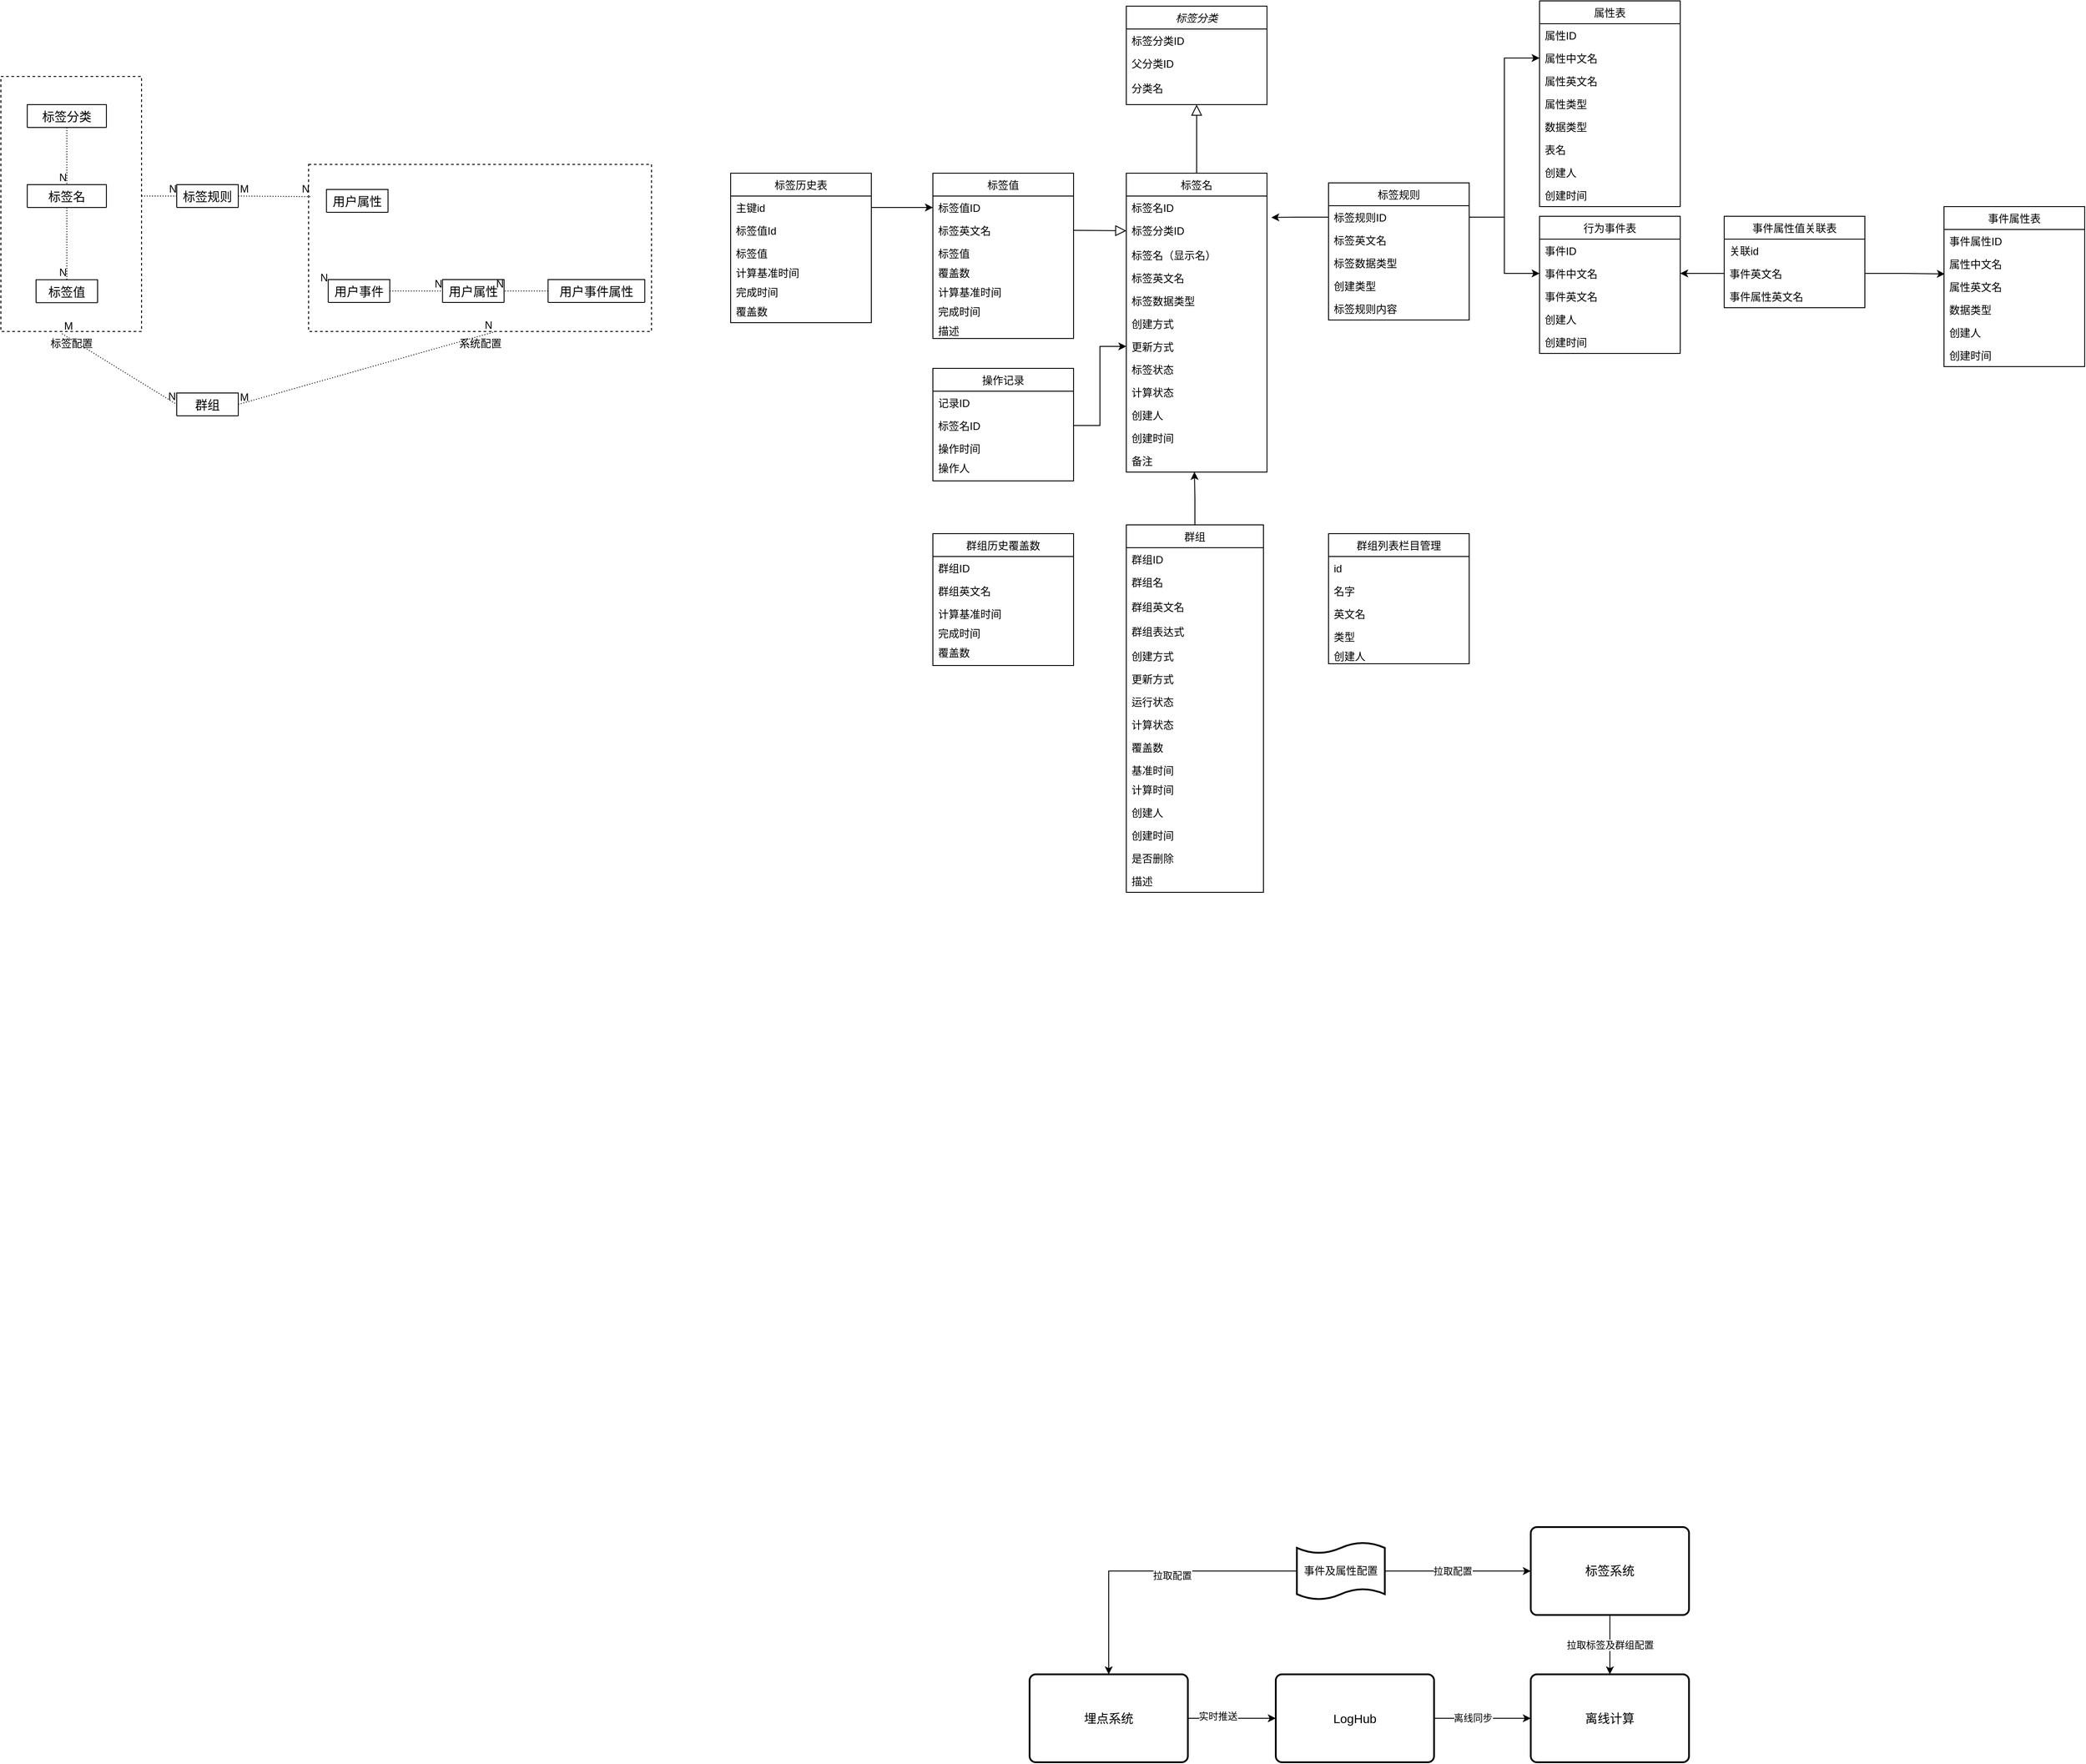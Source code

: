 <mxfile version="14.6.5" type="github">
  <diagram id="C5RBs43oDa-KdzZeNtuy" name="Page-1">
    <mxGraphModel dx="2692" dy="548" grid="1" gridSize="10" guides="1" tooltips="1" connect="1" arrows="1" fold="1" page="1" pageScale="1" pageWidth="827" pageHeight="1169" math="0" shadow="0">
      <root>
        <mxCell id="WIyWlLk6GJQsqaUBKTNV-0" />
        <mxCell id="WIyWlLk6GJQsqaUBKTNV-1" parent="WIyWlLk6GJQsqaUBKTNV-0" />
        <mxCell id="UL_RKajtnpV40bqmJZeY-181" value="系统配置" style="verticalLabelPosition=bottom;verticalAlign=top;html=1;shape=mxgraph.basic.rect;fillColor2=none;strokeWidth=1;size=20;indent=5;dashed=1;fillColor=none;" vertex="1" parent="WIyWlLk6GJQsqaUBKTNV-1">
          <mxGeometry x="-810" y="280" width="390" height="190" as="geometry" />
        </mxCell>
        <mxCell id="UL_RKajtnpV40bqmJZeY-164" value="标签配置" style="verticalLabelPosition=bottom;verticalAlign=top;html=1;shape=mxgraph.basic.rect;fillColor2=none;strokeWidth=1;size=20;indent=8.14;dashed=1;fillColor=none;" vertex="1" parent="WIyWlLk6GJQsqaUBKTNV-1">
          <mxGeometry x="-1160" y="180" width="160" height="290" as="geometry" />
        </mxCell>
        <mxCell id="zkfFHV4jXpPFQw0GAbJ--0" value="标签分类" style="swimlane;fontStyle=2;align=center;verticalAlign=top;childLayout=stackLayout;horizontal=1;startSize=26;horizontalStack=0;resizeParent=1;resizeLast=0;collapsible=1;marginBottom=0;rounded=0;shadow=0;strokeWidth=1;" parent="WIyWlLk6GJQsqaUBKTNV-1" vertex="1">
          <mxGeometry x="120" y="100" width="160" height="112" as="geometry">
            <mxRectangle x="230" y="140" width="160" height="26" as="alternateBounds" />
          </mxGeometry>
        </mxCell>
        <mxCell id="zkfFHV4jXpPFQw0GAbJ--1" value="标签分类ID" style="text;align=left;verticalAlign=top;spacingLeft=4;spacingRight=4;overflow=hidden;rotatable=0;points=[[0,0.5],[1,0.5]];portConstraint=eastwest;" parent="zkfFHV4jXpPFQw0GAbJ--0" vertex="1">
          <mxGeometry y="26" width="160" height="26" as="geometry" />
        </mxCell>
        <mxCell id="zkfFHV4jXpPFQw0GAbJ--2" value="父分类ID" style="text;align=left;verticalAlign=top;spacingLeft=4;spacingRight=4;overflow=hidden;rotatable=0;points=[[0,0.5],[1,0.5]];portConstraint=eastwest;rounded=0;shadow=0;html=0;" parent="zkfFHV4jXpPFQw0GAbJ--0" vertex="1">
          <mxGeometry y="52" width="160" height="28" as="geometry" />
        </mxCell>
        <mxCell id="zkfFHV4jXpPFQw0GAbJ--3" value="分类名" style="text;align=left;verticalAlign=top;spacingLeft=4;spacingRight=4;overflow=hidden;rotatable=0;points=[[0,0.5],[1,0.5]];portConstraint=eastwest;rounded=0;shadow=0;html=0;" parent="zkfFHV4jXpPFQw0GAbJ--0" vertex="1">
          <mxGeometry y="80" width="160" height="26" as="geometry" />
        </mxCell>
        <mxCell id="zkfFHV4jXpPFQw0GAbJ--6" value="标签名" style="swimlane;fontStyle=0;align=center;verticalAlign=top;childLayout=stackLayout;horizontal=1;startSize=26;horizontalStack=0;resizeParent=1;resizeLast=0;collapsible=1;marginBottom=0;rounded=0;shadow=0;strokeWidth=1;" parent="WIyWlLk6GJQsqaUBKTNV-1" vertex="1">
          <mxGeometry x="120" y="290" width="160" height="340" as="geometry">
            <mxRectangle x="130" y="380" width="160" height="26" as="alternateBounds" />
          </mxGeometry>
        </mxCell>
        <mxCell id="zkfFHV4jXpPFQw0GAbJ--7" value="标签名ID" style="text;align=left;verticalAlign=top;spacingLeft=4;spacingRight=4;overflow=hidden;rotatable=0;points=[[0,0.5],[1,0.5]];portConstraint=eastwest;" parent="zkfFHV4jXpPFQw0GAbJ--6" vertex="1">
          <mxGeometry y="26" width="160" height="26" as="geometry" />
        </mxCell>
        <mxCell id="zkfFHV4jXpPFQw0GAbJ--8" value="标签分类ID" style="text;align=left;verticalAlign=top;spacingLeft=4;spacingRight=4;overflow=hidden;rotatable=0;points=[[0,0.5],[1,0.5]];portConstraint=eastwest;rounded=0;shadow=0;html=0;" parent="zkfFHV4jXpPFQw0GAbJ--6" vertex="1">
          <mxGeometry y="52" width="160" height="28" as="geometry" />
        </mxCell>
        <mxCell id="CrhVJYTyv7VmXnlBtvns-5" value="标签名（显示名）" style="text;align=left;verticalAlign=top;spacingLeft=4;spacingRight=4;overflow=hidden;rotatable=0;points=[[0,0.5],[1,0.5]];portConstraint=eastwest;" parent="zkfFHV4jXpPFQw0GAbJ--6" vertex="1">
          <mxGeometry y="80" width="160" height="26" as="geometry" />
        </mxCell>
        <mxCell id="CrhVJYTyv7VmXnlBtvns-6" value="标签英文名" style="text;align=left;verticalAlign=top;spacingLeft=4;spacingRight=4;overflow=hidden;rotatable=0;points=[[0,0.5],[1,0.5]];portConstraint=eastwest;" parent="zkfFHV4jXpPFQw0GAbJ--6" vertex="1">
          <mxGeometry y="106" width="160" height="26" as="geometry" />
        </mxCell>
        <mxCell id="55fLiSyXE6kuPb_IruNA-15" value="标签数据类型" style="text;align=left;verticalAlign=top;spacingLeft=4;spacingRight=4;overflow=hidden;rotatable=0;points=[[0,0.5],[1,0.5]];portConstraint=eastwest;" parent="zkfFHV4jXpPFQw0GAbJ--6" vertex="1">
          <mxGeometry y="132" width="160" height="26" as="geometry" />
        </mxCell>
        <mxCell id="55fLiSyXE6kuPb_IruNA-1" value="创建方式" style="text;align=left;verticalAlign=top;spacingLeft=4;spacingRight=4;overflow=hidden;rotatable=0;points=[[0,0.5],[1,0.5]];portConstraint=eastwest;" parent="zkfFHV4jXpPFQw0GAbJ--6" vertex="1">
          <mxGeometry y="158" width="160" height="26" as="geometry" />
        </mxCell>
        <mxCell id="CrhVJYTyv7VmXnlBtvns-51" value="更新方式" style="text;align=left;verticalAlign=top;spacingLeft=4;spacingRight=4;overflow=hidden;rotatable=0;points=[[0,0.5],[1,0.5]];portConstraint=eastwest;" parent="zkfFHV4jXpPFQw0GAbJ--6" vertex="1">
          <mxGeometry y="184" width="160" height="26" as="geometry" />
        </mxCell>
        <mxCell id="CrhVJYTyv7VmXnlBtvns-65" value="标签状态" style="text;align=left;verticalAlign=top;spacingLeft=4;spacingRight=4;overflow=hidden;rotatable=0;points=[[0,0.5],[1,0.5]];portConstraint=eastwest;" parent="zkfFHV4jXpPFQw0GAbJ--6" vertex="1">
          <mxGeometry y="210" width="160" height="26" as="geometry" />
        </mxCell>
        <mxCell id="CrhVJYTyv7VmXnlBtvns-66" value="计算状态" style="text;align=left;verticalAlign=top;spacingLeft=4;spacingRight=4;overflow=hidden;rotatable=0;points=[[0,0.5],[1,0.5]];portConstraint=eastwest;" parent="zkfFHV4jXpPFQw0GAbJ--6" vertex="1">
          <mxGeometry y="236" width="160" height="26" as="geometry" />
        </mxCell>
        <mxCell id="55fLiSyXE6kuPb_IruNA-2" value="创建人" style="text;align=left;verticalAlign=top;spacingLeft=4;spacingRight=4;overflow=hidden;rotatable=0;points=[[0,0.5],[1,0.5]];portConstraint=eastwest;" parent="zkfFHV4jXpPFQw0GAbJ--6" vertex="1">
          <mxGeometry y="262" width="160" height="26" as="geometry" />
        </mxCell>
        <mxCell id="55fLiSyXE6kuPb_IruNA-3" value="创建时间" style="text;align=left;verticalAlign=top;spacingLeft=4;spacingRight=4;overflow=hidden;rotatable=0;points=[[0,0.5],[1,0.5]];portConstraint=eastwest;" parent="zkfFHV4jXpPFQw0GAbJ--6" vertex="1">
          <mxGeometry y="288" width="160" height="26" as="geometry" />
        </mxCell>
        <mxCell id="CrhVJYTyv7VmXnlBtvns-53" value="备注" style="text;align=left;verticalAlign=top;spacingLeft=4;spacingRight=4;overflow=hidden;rotatable=0;points=[[0,0.5],[1,0.5]];portConstraint=eastwest;" parent="zkfFHV4jXpPFQw0GAbJ--6" vertex="1">
          <mxGeometry y="314" width="160" height="26" as="geometry" />
        </mxCell>
        <mxCell id="zkfFHV4jXpPFQw0GAbJ--12" value="" style="endArrow=block;endSize=10;endFill=0;shadow=0;strokeWidth=1;rounded=0;edgeStyle=elbowEdgeStyle;elbow=vertical;" parent="WIyWlLk6GJQsqaUBKTNV-1" source="zkfFHV4jXpPFQw0GAbJ--6" target="zkfFHV4jXpPFQw0GAbJ--0" edge="1">
          <mxGeometry width="160" relative="1" as="geometry">
            <mxPoint x="200" y="203" as="sourcePoint" />
            <mxPoint x="200" y="203" as="targetPoint" />
          </mxGeometry>
        </mxCell>
        <mxCell id="zkfFHV4jXpPFQw0GAbJ--13" value="标签值" style="swimlane;fontStyle=0;align=center;verticalAlign=top;childLayout=stackLayout;horizontal=1;startSize=26;horizontalStack=0;resizeParent=1;resizeLast=0;collapsible=1;marginBottom=0;rounded=0;shadow=0;strokeWidth=1;" parent="WIyWlLk6GJQsqaUBKTNV-1" vertex="1">
          <mxGeometry x="-100" y="290" width="160" height="188" as="geometry">
            <mxRectangle x="340" y="380" width="170" height="26" as="alternateBounds" />
          </mxGeometry>
        </mxCell>
        <mxCell id="zkfFHV4jXpPFQw0GAbJ--14" value="标签值ID" style="text;align=left;verticalAlign=top;spacingLeft=4;spacingRight=4;overflow=hidden;rotatable=0;points=[[0,0.5],[1,0.5]];portConstraint=eastwest;" parent="zkfFHV4jXpPFQw0GAbJ--13" vertex="1">
          <mxGeometry y="26" width="160" height="26" as="geometry" />
        </mxCell>
        <mxCell id="CrhVJYTyv7VmXnlBtvns-8" value="标签英文名" style="text;align=left;verticalAlign=top;spacingLeft=4;spacingRight=4;overflow=hidden;rotatable=0;points=[[0,0.5],[1,0.5]];portConstraint=eastwest;" parent="zkfFHV4jXpPFQw0GAbJ--13" vertex="1">
          <mxGeometry y="52" width="160" height="26" as="geometry" />
        </mxCell>
        <mxCell id="CrhVJYTyv7VmXnlBtvns-7" value="标签值" style="text;align=left;verticalAlign=top;spacingLeft=4;spacingRight=4;overflow=hidden;rotatable=0;points=[[0,0.5],[1,0.5]];portConstraint=eastwest;" parent="zkfFHV4jXpPFQw0GAbJ--13" vertex="1">
          <mxGeometry y="78" width="160" height="22" as="geometry" />
        </mxCell>
        <mxCell id="55fLiSyXE6kuPb_IruNA-13" value="覆盖数" style="text;align=left;verticalAlign=top;spacingLeft=4;spacingRight=4;overflow=hidden;rotatable=0;points=[[0,0.5],[1,0.5]];portConstraint=eastwest;" parent="zkfFHV4jXpPFQw0GAbJ--13" vertex="1">
          <mxGeometry y="100" width="160" height="22" as="geometry" />
        </mxCell>
        <mxCell id="55fLiSyXE6kuPb_IruNA-4" value="计算基准时间" style="text;align=left;verticalAlign=top;spacingLeft=4;spacingRight=4;overflow=hidden;rotatable=0;points=[[0,0.5],[1,0.5]];portConstraint=eastwest;" parent="zkfFHV4jXpPFQw0GAbJ--13" vertex="1">
          <mxGeometry y="122" width="160" height="22" as="geometry" />
        </mxCell>
        <mxCell id="55fLiSyXE6kuPb_IruNA-5" value="完成时间" style="text;align=left;verticalAlign=top;spacingLeft=4;spacingRight=4;overflow=hidden;rotatable=0;points=[[0,0.5],[1,0.5]];portConstraint=eastwest;" parent="zkfFHV4jXpPFQw0GAbJ--13" vertex="1">
          <mxGeometry y="144" width="160" height="22" as="geometry" />
        </mxCell>
        <mxCell id="CrhVJYTyv7VmXnlBtvns-50" value="描述" style="text;align=left;verticalAlign=top;spacingLeft=4;spacingRight=4;overflow=hidden;rotatable=0;points=[[0,0.5],[1,0.5]];portConstraint=eastwest;" parent="zkfFHV4jXpPFQw0GAbJ--13" vertex="1">
          <mxGeometry y="166" width="160" height="22" as="geometry" />
        </mxCell>
        <mxCell id="zkfFHV4jXpPFQw0GAbJ--16" value="" style="endArrow=block;endSize=10;endFill=0;shadow=0;strokeWidth=1;rounded=0;edgeStyle=elbowEdgeStyle;elbow=vertical;exitX=1;exitY=0.5;exitDx=0;exitDy=0;entryX=0;entryY=0.5;entryDx=0;entryDy=0;" parent="WIyWlLk6GJQsqaUBKTNV-1" source="CrhVJYTyv7VmXnlBtvns-8" target="zkfFHV4jXpPFQw0GAbJ--8" edge="1">
          <mxGeometry width="160" relative="1" as="geometry">
            <mxPoint x="210" y="373" as="sourcePoint" />
            <mxPoint x="200" y="420" as="targetPoint" />
          </mxGeometry>
        </mxCell>
        <mxCell id="CrhVJYTyv7VmXnlBtvns-0" value="标签规则" style="swimlane;fontStyle=0;align=center;verticalAlign=top;childLayout=stackLayout;horizontal=1;startSize=26;horizontalStack=0;resizeParent=1;resizeLast=0;collapsible=1;marginBottom=0;rounded=0;shadow=0;strokeWidth=1;" parent="WIyWlLk6GJQsqaUBKTNV-1" vertex="1">
          <mxGeometry x="350" y="301" width="160" height="156" as="geometry">
            <mxRectangle x="340" y="380" width="170" height="26" as="alternateBounds" />
          </mxGeometry>
        </mxCell>
        <mxCell id="CrhVJYTyv7VmXnlBtvns-1" value="标签规则ID" style="text;align=left;verticalAlign=top;spacingLeft=4;spacingRight=4;overflow=hidden;rotatable=0;points=[[0,0.5],[1,0.5]];portConstraint=eastwest;" parent="CrhVJYTyv7VmXnlBtvns-0" vertex="1">
          <mxGeometry y="26" width="160" height="26" as="geometry" />
        </mxCell>
        <mxCell id="55fLiSyXE6kuPb_IruNA-16" value="标签英文名" style="text;align=left;verticalAlign=top;spacingLeft=4;spacingRight=4;overflow=hidden;rotatable=0;points=[[0,0.5],[1,0.5]];portConstraint=eastwest;" parent="CrhVJYTyv7VmXnlBtvns-0" vertex="1">
          <mxGeometry y="52" width="160" height="26" as="geometry" />
        </mxCell>
        <mxCell id="55fLiSyXE6kuPb_IruNA-17" value="标签数据类型" style="text;align=left;verticalAlign=top;spacingLeft=4;spacingRight=4;overflow=hidden;rotatable=0;points=[[0,0.5],[1,0.5]];portConstraint=eastwest;" parent="CrhVJYTyv7VmXnlBtvns-0" vertex="1">
          <mxGeometry y="78" width="160" height="26" as="geometry" />
        </mxCell>
        <mxCell id="CrhVJYTyv7VmXnlBtvns-9" value="创建类型" style="text;align=left;verticalAlign=top;spacingLeft=4;spacingRight=4;overflow=hidden;rotatable=0;points=[[0,0.5],[1,0.5]];portConstraint=eastwest;" parent="CrhVJYTyv7VmXnlBtvns-0" vertex="1">
          <mxGeometry y="104" width="160" height="26" as="geometry" />
        </mxCell>
        <mxCell id="CrhVJYTyv7VmXnlBtvns-10" value="标签规则内容" style="text;align=left;verticalAlign=top;spacingLeft=4;spacingRight=4;overflow=hidden;rotatable=0;points=[[0,0.5],[1,0.5]];portConstraint=eastwest;" parent="CrhVJYTyv7VmXnlBtvns-0" vertex="1">
          <mxGeometry y="130" width="160" height="26" as="geometry" />
        </mxCell>
        <mxCell id="CrhVJYTyv7VmXnlBtvns-3" style="edgeStyle=orthogonalEdgeStyle;rounded=0;orthogonalLoop=1;jettySize=auto;html=1;exitX=0;exitY=0.5;exitDx=0;exitDy=0;entryX=1.031;entryY=-0.058;entryDx=0;entryDy=0;entryPerimeter=0;" parent="WIyWlLk6GJQsqaUBKTNV-1" source="CrhVJYTyv7VmXnlBtvns-1" target="zkfFHV4jXpPFQw0GAbJ--8" edge="1">
          <mxGeometry relative="1" as="geometry" />
        </mxCell>
        <mxCell id="CrhVJYTyv7VmXnlBtvns-11" value="属性表" style="swimlane;fontStyle=0;align=center;verticalAlign=top;childLayout=stackLayout;horizontal=1;startSize=26;horizontalStack=0;resizeParent=1;resizeLast=0;collapsible=1;marginBottom=0;rounded=0;shadow=0;strokeWidth=1;" parent="WIyWlLk6GJQsqaUBKTNV-1" vertex="1">
          <mxGeometry x="590" y="94" width="160" height="234" as="geometry">
            <mxRectangle x="340" y="380" width="170" height="26" as="alternateBounds" />
          </mxGeometry>
        </mxCell>
        <mxCell id="CrhVJYTyv7VmXnlBtvns-12" value="属性ID" style="text;align=left;verticalAlign=top;spacingLeft=4;spacingRight=4;overflow=hidden;rotatable=0;points=[[0,0.5],[1,0.5]];portConstraint=eastwest;" parent="CrhVJYTyv7VmXnlBtvns-11" vertex="1">
          <mxGeometry y="26" width="160" height="26" as="geometry" />
        </mxCell>
        <mxCell id="CrhVJYTyv7VmXnlBtvns-13" value="属性中文名" style="text;align=left;verticalAlign=top;spacingLeft=4;spacingRight=4;overflow=hidden;rotatable=0;points=[[0,0.5],[1,0.5]];portConstraint=eastwest;" parent="CrhVJYTyv7VmXnlBtvns-11" vertex="1">
          <mxGeometry y="52" width="160" height="26" as="geometry" />
        </mxCell>
        <mxCell id="CrhVJYTyv7VmXnlBtvns-14" value="属性英文名" style="text;align=left;verticalAlign=top;spacingLeft=4;spacingRight=4;overflow=hidden;rotatable=0;points=[[0,0.5],[1,0.5]];portConstraint=eastwest;" parent="CrhVJYTyv7VmXnlBtvns-11" vertex="1">
          <mxGeometry y="78" width="160" height="26" as="geometry" />
        </mxCell>
        <mxCell id="55fLiSyXE6kuPb_IruNA-47" value="属性类型" style="text;align=left;verticalAlign=top;spacingLeft=4;spacingRight=4;overflow=hidden;rotatable=0;points=[[0,0.5],[1,0.5]];portConstraint=eastwest;" parent="CrhVJYTyv7VmXnlBtvns-11" vertex="1">
          <mxGeometry y="104" width="160" height="26" as="geometry" />
        </mxCell>
        <mxCell id="55fLiSyXE6kuPb_IruNA-18" value="数据类型" style="text;align=left;verticalAlign=top;spacingLeft=4;spacingRight=4;overflow=hidden;rotatable=0;points=[[0,0.5],[1,0.5]];portConstraint=eastwest;" parent="CrhVJYTyv7VmXnlBtvns-11" vertex="1">
          <mxGeometry y="130" width="160" height="26" as="geometry" />
        </mxCell>
        <mxCell id="55fLiSyXE6kuPb_IruNA-19" value="表名" style="text;align=left;verticalAlign=top;spacingLeft=4;spacingRight=4;overflow=hidden;rotatable=0;points=[[0,0.5],[1,0.5]];portConstraint=eastwest;" parent="CrhVJYTyv7VmXnlBtvns-11" vertex="1">
          <mxGeometry y="156" width="160" height="26" as="geometry" />
        </mxCell>
        <mxCell id="55fLiSyXE6kuPb_IruNA-20" value="创建人" style="text;align=left;verticalAlign=top;spacingLeft=4;spacingRight=4;overflow=hidden;rotatable=0;points=[[0,0.5],[1,0.5]];portConstraint=eastwest;" parent="CrhVJYTyv7VmXnlBtvns-11" vertex="1">
          <mxGeometry y="182" width="160" height="26" as="geometry" />
        </mxCell>
        <mxCell id="55fLiSyXE6kuPb_IruNA-21" value="创建时间" style="text;align=left;verticalAlign=top;spacingLeft=4;spacingRight=4;overflow=hidden;rotatable=0;points=[[0,0.5],[1,0.5]];portConstraint=eastwest;" parent="CrhVJYTyv7VmXnlBtvns-11" vertex="1">
          <mxGeometry y="208" width="160" height="26" as="geometry" />
        </mxCell>
        <mxCell id="CrhVJYTyv7VmXnlBtvns-15" value="行为事件表" style="swimlane;fontStyle=0;align=center;verticalAlign=top;childLayout=stackLayout;horizontal=1;startSize=26;horizontalStack=0;resizeParent=1;resizeLast=0;collapsible=1;marginBottom=0;rounded=0;shadow=0;strokeWidth=1;" parent="WIyWlLk6GJQsqaUBKTNV-1" vertex="1">
          <mxGeometry x="590" y="339" width="160" height="156" as="geometry">
            <mxRectangle x="340" y="380" width="170" height="26" as="alternateBounds" />
          </mxGeometry>
        </mxCell>
        <mxCell id="CrhVJYTyv7VmXnlBtvns-16" value="事件ID" style="text;align=left;verticalAlign=top;spacingLeft=4;spacingRight=4;overflow=hidden;rotatable=0;points=[[0,0.5],[1,0.5]];portConstraint=eastwest;" parent="CrhVJYTyv7VmXnlBtvns-15" vertex="1">
          <mxGeometry y="26" width="160" height="26" as="geometry" />
        </mxCell>
        <mxCell id="CrhVJYTyv7VmXnlBtvns-17" value="事件中文名" style="text;align=left;verticalAlign=top;spacingLeft=4;spacingRight=4;overflow=hidden;rotatable=0;points=[[0,0.5],[1,0.5]];portConstraint=eastwest;" parent="CrhVJYTyv7VmXnlBtvns-15" vertex="1">
          <mxGeometry y="52" width="160" height="26" as="geometry" />
        </mxCell>
        <mxCell id="CrhVJYTyv7VmXnlBtvns-18" value="事件英文名" style="text;align=left;verticalAlign=top;spacingLeft=4;spacingRight=4;overflow=hidden;rotatable=0;points=[[0,0.5],[1,0.5]];portConstraint=eastwest;" parent="CrhVJYTyv7VmXnlBtvns-15" vertex="1">
          <mxGeometry y="78" width="160" height="26" as="geometry" />
        </mxCell>
        <mxCell id="55fLiSyXE6kuPb_IruNA-22" value="创建人" style="text;align=left;verticalAlign=top;spacingLeft=4;spacingRight=4;overflow=hidden;rotatable=0;points=[[0,0.5],[1,0.5]];portConstraint=eastwest;" parent="CrhVJYTyv7VmXnlBtvns-15" vertex="1">
          <mxGeometry y="104" width="160" height="26" as="geometry" />
        </mxCell>
        <mxCell id="55fLiSyXE6kuPb_IruNA-23" value="创建时间" style="text;align=left;verticalAlign=top;spacingLeft=4;spacingRight=4;overflow=hidden;rotatable=0;points=[[0,0.5],[1,0.5]];portConstraint=eastwest;" parent="CrhVJYTyv7VmXnlBtvns-15" vertex="1">
          <mxGeometry y="130" width="160" height="26" as="geometry" />
        </mxCell>
        <mxCell id="CrhVJYTyv7VmXnlBtvns-31" value="事件属性值关联表" style="swimlane;fontStyle=0;align=center;verticalAlign=top;childLayout=stackLayout;horizontal=1;startSize=26;horizontalStack=0;resizeParent=1;resizeLast=0;collapsible=1;marginBottom=0;rounded=0;shadow=0;strokeWidth=1;" parent="WIyWlLk6GJQsqaUBKTNV-1" vertex="1">
          <mxGeometry x="800" y="339" width="160" height="104" as="geometry">
            <mxRectangle x="340" y="380" width="170" height="26" as="alternateBounds" />
          </mxGeometry>
        </mxCell>
        <mxCell id="CrhVJYTyv7VmXnlBtvns-32" value="关联id" style="text;align=left;verticalAlign=top;spacingLeft=4;spacingRight=4;overflow=hidden;rotatable=0;points=[[0,0.5],[1,0.5]];portConstraint=eastwest;" parent="CrhVJYTyv7VmXnlBtvns-31" vertex="1">
          <mxGeometry y="26" width="160" height="26" as="geometry" />
        </mxCell>
        <mxCell id="CrhVJYTyv7VmXnlBtvns-33" value="事件英文名" style="text;align=left;verticalAlign=top;spacingLeft=4;spacingRight=4;overflow=hidden;rotatable=0;points=[[0,0.5],[1,0.5]];portConstraint=eastwest;" parent="CrhVJYTyv7VmXnlBtvns-31" vertex="1">
          <mxGeometry y="52" width="160" height="26" as="geometry" />
        </mxCell>
        <mxCell id="CrhVJYTyv7VmXnlBtvns-34" value="事件属性英文名" style="text;align=left;verticalAlign=top;spacingLeft=4;spacingRight=4;overflow=hidden;rotatable=0;points=[[0,0.5],[1,0.5]];portConstraint=eastwest;" parent="CrhVJYTyv7VmXnlBtvns-31" vertex="1">
          <mxGeometry y="78" width="160" height="26" as="geometry" />
        </mxCell>
        <mxCell id="CrhVJYTyv7VmXnlBtvns-38" style="edgeStyle=orthogonalEdgeStyle;rounded=0;orthogonalLoop=1;jettySize=auto;html=1;exitX=0;exitY=0.5;exitDx=0;exitDy=0;entryX=1;entryY=0.5;entryDx=0;entryDy=0;" parent="WIyWlLk6GJQsqaUBKTNV-1" source="CrhVJYTyv7VmXnlBtvns-33" target="CrhVJYTyv7VmXnlBtvns-17" edge="1">
          <mxGeometry relative="1" as="geometry" />
        </mxCell>
        <mxCell id="CrhVJYTyv7VmXnlBtvns-49" style="edgeStyle=orthogonalEdgeStyle;rounded=0;orthogonalLoop=1;jettySize=auto;html=1;exitX=0.5;exitY=0;exitDx=0;exitDy=0;entryX=0.484;entryY=0.992;entryDx=0;entryDy=0;entryPerimeter=0;" parent="WIyWlLk6GJQsqaUBKTNV-1" source="CrhVJYTyv7VmXnlBtvns-43" target="CrhVJYTyv7VmXnlBtvns-53" edge="1">
          <mxGeometry relative="1" as="geometry">
            <mxPoint x="202" y="610" as="targetPoint" />
          </mxGeometry>
        </mxCell>
        <mxCell id="CrhVJYTyv7VmXnlBtvns-43" value="群组" style="swimlane;fontStyle=0;align=center;verticalAlign=top;childLayout=stackLayout;horizontal=1;startSize=26;horizontalStack=0;resizeParent=1;resizeLast=0;collapsible=1;marginBottom=0;rounded=0;shadow=0;strokeWidth=1;" parent="WIyWlLk6GJQsqaUBKTNV-1" vertex="1">
          <mxGeometry x="120" y="690" width="156" height="418" as="geometry">
            <mxRectangle x="340" y="380" width="170" height="26" as="alternateBounds" />
          </mxGeometry>
        </mxCell>
        <mxCell id="CrhVJYTyv7VmXnlBtvns-44" value="群组ID" style="text;align=left;verticalAlign=top;spacingLeft=4;spacingRight=4;overflow=hidden;rotatable=0;points=[[0,0.5],[1,0.5]];portConstraint=eastwest;" parent="CrhVJYTyv7VmXnlBtvns-43" vertex="1">
          <mxGeometry y="26" width="156" height="26" as="geometry" />
        </mxCell>
        <mxCell id="CrhVJYTyv7VmXnlBtvns-46" value="群组名" style="text;align=left;verticalAlign=top;spacingLeft=4;spacingRight=4;overflow=hidden;rotatable=0;points=[[0,0.5],[1,0.5]];portConstraint=eastwest;" parent="CrhVJYTyv7VmXnlBtvns-43" vertex="1">
          <mxGeometry y="52" width="156" height="28" as="geometry" />
        </mxCell>
        <mxCell id="55fLiSyXE6kuPb_IruNA-46" value="群组英文名" style="text;align=left;verticalAlign=top;spacingLeft=4;spacingRight=4;overflow=hidden;rotatable=0;points=[[0,0.5],[1,0.5]];portConstraint=eastwest;" parent="CrhVJYTyv7VmXnlBtvns-43" vertex="1">
          <mxGeometry y="80" width="156" height="28" as="geometry" />
        </mxCell>
        <mxCell id="CrhVJYTyv7VmXnlBtvns-45" value="群组表达式" style="text;align=left;verticalAlign=top;spacingLeft=4;spacingRight=4;overflow=hidden;rotatable=0;points=[[0,0.5],[1,0.5]];portConstraint=eastwest;" parent="CrhVJYTyv7VmXnlBtvns-43" vertex="1">
          <mxGeometry y="108" width="156" height="28" as="geometry" />
        </mxCell>
        <mxCell id="CrhVJYTyv7VmXnlBtvns-60" value="创建方式" style="text;align=left;verticalAlign=top;spacingLeft=4;spacingRight=4;overflow=hidden;rotatable=0;points=[[0,0.5],[1,0.5]];portConstraint=eastwest;" parent="CrhVJYTyv7VmXnlBtvns-43" vertex="1">
          <mxGeometry y="136" width="156" height="26" as="geometry" />
        </mxCell>
        <mxCell id="CrhVJYTyv7VmXnlBtvns-62" value="更新方式" style="text;align=left;verticalAlign=top;spacingLeft=4;spacingRight=4;overflow=hidden;rotatable=0;points=[[0,0.5],[1,0.5]];portConstraint=eastwest;" parent="CrhVJYTyv7VmXnlBtvns-43" vertex="1">
          <mxGeometry y="162" width="156" height="26" as="geometry" />
        </mxCell>
        <mxCell id="CrhVJYTyv7VmXnlBtvns-63" value="运行状态" style="text;align=left;verticalAlign=top;spacingLeft=4;spacingRight=4;overflow=hidden;rotatable=0;points=[[0,0.5],[1,0.5]];portConstraint=eastwest;" parent="CrhVJYTyv7VmXnlBtvns-43" vertex="1">
          <mxGeometry y="188" width="156" height="26" as="geometry" />
        </mxCell>
        <mxCell id="CrhVJYTyv7VmXnlBtvns-64" value="计算状态" style="text;align=left;verticalAlign=top;spacingLeft=4;spacingRight=4;overflow=hidden;rotatable=0;points=[[0,0.5],[1,0.5]];portConstraint=eastwest;" parent="CrhVJYTyv7VmXnlBtvns-43" vertex="1">
          <mxGeometry y="214" width="156" height="26" as="geometry" />
        </mxCell>
        <mxCell id="55fLiSyXE6kuPb_IruNA-33" value="覆盖数" style="text;align=left;verticalAlign=top;spacingLeft=4;spacingRight=4;overflow=hidden;rotatable=0;points=[[0,0.5],[1,0.5]];portConstraint=eastwest;" parent="CrhVJYTyv7VmXnlBtvns-43" vertex="1">
          <mxGeometry y="240" width="156" height="26" as="geometry" />
        </mxCell>
        <mxCell id="55fLiSyXE6kuPb_IruNA-34" value="基准时间" style="text;align=left;verticalAlign=top;spacingLeft=4;spacingRight=4;overflow=hidden;rotatable=0;points=[[0,0.5],[1,0.5]];portConstraint=eastwest;" parent="CrhVJYTyv7VmXnlBtvns-43" vertex="1">
          <mxGeometry y="266" width="156" height="22" as="geometry" />
        </mxCell>
        <mxCell id="55fLiSyXE6kuPb_IruNA-35" value="计算时间" style="text;align=left;verticalAlign=top;spacingLeft=4;spacingRight=4;overflow=hidden;rotatable=0;points=[[0,0.5],[1,0.5]];portConstraint=eastwest;" parent="CrhVJYTyv7VmXnlBtvns-43" vertex="1">
          <mxGeometry y="288" width="156" height="26" as="geometry" />
        </mxCell>
        <mxCell id="CrhVJYTyv7VmXnlBtvns-61" value="创建人" style="text;align=left;verticalAlign=top;spacingLeft=4;spacingRight=4;overflow=hidden;rotatable=0;points=[[0,0.5],[1,0.5]];portConstraint=eastwest;" parent="CrhVJYTyv7VmXnlBtvns-43" vertex="1">
          <mxGeometry y="314" width="156" height="26" as="geometry" />
        </mxCell>
        <mxCell id="CrhVJYTyv7VmXnlBtvns-67" value="创建时间" style="text;align=left;verticalAlign=top;spacingLeft=4;spacingRight=4;overflow=hidden;rotatable=0;points=[[0,0.5],[1,0.5]];portConstraint=eastwest;" parent="CrhVJYTyv7VmXnlBtvns-43" vertex="1">
          <mxGeometry y="340" width="156" height="26" as="geometry" />
        </mxCell>
        <mxCell id="55fLiSyXE6kuPb_IruNA-36" value="是否删除" style="text;align=left;verticalAlign=top;spacingLeft=4;spacingRight=4;overflow=hidden;rotatable=0;points=[[0,0.5],[1,0.5]];portConstraint=eastwest;" parent="CrhVJYTyv7VmXnlBtvns-43" vertex="1">
          <mxGeometry y="366" width="156" height="26" as="geometry" />
        </mxCell>
        <mxCell id="55fLiSyXE6kuPb_IruNA-37" value="描述" style="text;align=left;verticalAlign=top;spacingLeft=4;spacingRight=4;overflow=hidden;rotatable=0;points=[[0,0.5],[1,0.5]];portConstraint=eastwest;" parent="CrhVJYTyv7VmXnlBtvns-43" vertex="1">
          <mxGeometry y="392" width="156" height="26" as="geometry" />
        </mxCell>
        <mxCell id="CrhVJYTyv7VmXnlBtvns-47" style="edgeStyle=orthogonalEdgeStyle;rounded=0;orthogonalLoop=1;jettySize=auto;html=1;exitX=1;exitY=0.5;exitDx=0;exitDy=0;entryX=0;entryY=0.5;entryDx=0;entryDy=0;" parent="WIyWlLk6GJQsqaUBKTNV-1" source="CrhVJYTyv7VmXnlBtvns-1" target="CrhVJYTyv7VmXnlBtvns-13" edge="1">
          <mxGeometry relative="1" as="geometry" />
        </mxCell>
        <mxCell id="CrhVJYTyv7VmXnlBtvns-48" style="edgeStyle=orthogonalEdgeStyle;rounded=0;orthogonalLoop=1;jettySize=auto;html=1;exitX=1;exitY=0.5;exitDx=0;exitDy=0;entryX=0;entryY=0.5;entryDx=0;entryDy=0;" parent="WIyWlLk6GJQsqaUBKTNV-1" source="CrhVJYTyv7VmXnlBtvns-1" target="CrhVJYTyv7VmXnlBtvns-17" edge="1">
          <mxGeometry relative="1" as="geometry" />
        </mxCell>
        <mxCell id="CrhVJYTyv7VmXnlBtvns-54" value="操作记录" style="swimlane;fontStyle=0;align=center;verticalAlign=top;childLayout=stackLayout;horizontal=1;startSize=26;horizontalStack=0;resizeParent=1;resizeLast=0;collapsible=1;marginBottom=0;rounded=0;shadow=0;strokeWidth=1;" parent="WIyWlLk6GJQsqaUBKTNV-1" vertex="1">
          <mxGeometry x="-100" y="512" width="160" height="128" as="geometry">
            <mxRectangle x="340" y="380" width="170" height="26" as="alternateBounds" />
          </mxGeometry>
        </mxCell>
        <mxCell id="CrhVJYTyv7VmXnlBtvns-55" value="记录ID" style="text;align=left;verticalAlign=top;spacingLeft=4;spacingRight=4;overflow=hidden;rotatable=0;points=[[0,0.5],[1,0.5]];portConstraint=eastwest;" parent="CrhVJYTyv7VmXnlBtvns-54" vertex="1">
          <mxGeometry y="26" width="160" height="26" as="geometry" />
        </mxCell>
        <mxCell id="CrhVJYTyv7VmXnlBtvns-56" value="标签名ID" style="text;align=left;verticalAlign=top;spacingLeft=4;spacingRight=4;overflow=hidden;rotatable=0;points=[[0,0.5],[1,0.5]];portConstraint=eastwest;" parent="CrhVJYTyv7VmXnlBtvns-54" vertex="1">
          <mxGeometry y="52" width="160" height="26" as="geometry" />
        </mxCell>
        <mxCell id="CrhVJYTyv7VmXnlBtvns-58" value="操作时间" style="text;align=left;verticalAlign=top;spacingLeft=4;spacingRight=4;overflow=hidden;rotatable=0;points=[[0,0.5],[1,0.5]];portConstraint=eastwest;" parent="CrhVJYTyv7VmXnlBtvns-54" vertex="1">
          <mxGeometry y="78" width="160" height="22" as="geometry" />
        </mxCell>
        <mxCell id="CrhVJYTyv7VmXnlBtvns-59" value="操作人" style="text;align=left;verticalAlign=top;spacingLeft=4;spacingRight=4;overflow=hidden;rotatable=0;points=[[0,0.5],[1,0.5]];portConstraint=eastwest;" parent="CrhVJYTyv7VmXnlBtvns-54" vertex="1">
          <mxGeometry y="100" width="160" height="22" as="geometry" />
        </mxCell>
        <mxCell id="CrhVJYTyv7VmXnlBtvns-68" style="edgeStyle=orthogonalEdgeStyle;rounded=0;orthogonalLoop=1;jettySize=auto;html=1;exitX=1;exitY=0.5;exitDx=0;exitDy=0;entryX=0;entryY=0.5;entryDx=0;entryDy=0;" parent="WIyWlLk6GJQsqaUBKTNV-1" source="CrhVJYTyv7VmXnlBtvns-56" target="CrhVJYTyv7VmXnlBtvns-51" edge="1">
          <mxGeometry relative="1" as="geometry" />
        </mxCell>
        <mxCell id="CrhVJYTyv7VmXnlBtvns-74" style="edgeStyle=orthogonalEdgeStyle;rounded=0;orthogonalLoop=1;jettySize=auto;html=1;exitX=1;exitY=0.5;exitDx=0;exitDy=0;entryX=0;entryY=0.5;entryDx=0;entryDy=0;" parent="WIyWlLk6GJQsqaUBKTNV-1" source="CrhVJYTyv7VmXnlBtvns-69" target="CrhVJYTyv7VmXnlBtvns-73" edge="1">
          <mxGeometry relative="1" as="geometry" />
        </mxCell>
        <mxCell id="CrhVJYTyv7VmXnlBtvns-80" value="实时推送" style="edgeLabel;html=1;align=center;verticalAlign=middle;resizable=0;points=[];" parent="CrhVJYTyv7VmXnlBtvns-74" vertex="1" connectable="0">
          <mxGeometry x="-0.32" y="3" relative="1" as="geometry">
            <mxPoint as="offset" />
          </mxGeometry>
        </mxCell>
        <mxCell id="CrhVJYTyv7VmXnlBtvns-69" value="&lt;font style=&quot;font-size: 14px&quot;&gt;埋点系统&lt;/font&gt;" style="rounded=1;whiteSpace=wrap;html=1;absoluteArcSize=1;arcSize=14;strokeWidth=2;align=center;" parent="WIyWlLk6GJQsqaUBKTNV-1" vertex="1">
          <mxGeometry x="10" y="1997.5" width="180" height="100" as="geometry" />
        </mxCell>
        <mxCell id="CrhVJYTyv7VmXnlBtvns-72" style="edgeStyle=orthogonalEdgeStyle;rounded=0;orthogonalLoop=1;jettySize=auto;html=1;exitX=0;exitY=0.5;exitDx=0;exitDy=0;exitPerimeter=0;entryX=0.5;entryY=0;entryDx=0;entryDy=0;" parent="WIyWlLk6GJQsqaUBKTNV-1" source="CrhVJYTyv7VmXnlBtvns-71" target="CrhVJYTyv7VmXnlBtvns-69" edge="1">
          <mxGeometry relative="1" as="geometry" />
        </mxCell>
        <mxCell id="CrhVJYTyv7VmXnlBtvns-83" value="拉取配置" style="edgeLabel;html=1;align=center;verticalAlign=middle;resizable=0;points=[];" parent="CrhVJYTyv7VmXnlBtvns-72" vertex="1" connectable="0">
          <mxGeometry x="-0.141" y="5" relative="1" as="geometry">
            <mxPoint as="offset" />
          </mxGeometry>
        </mxCell>
        <mxCell id="CrhVJYTyv7VmXnlBtvns-78" style="edgeStyle=orthogonalEdgeStyle;rounded=0;orthogonalLoop=1;jettySize=auto;html=1;exitX=1;exitY=0.5;exitDx=0;exitDy=0;exitPerimeter=0;entryX=0;entryY=0.5;entryDx=0;entryDy=0;" parent="WIyWlLk6GJQsqaUBKTNV-1" source="CrhVJYTyv7VmXnlBtvns-71" target="CrhVJYTyv7VmXnlBtvns-77" edge="1">
          <mxGeometry relative="1" as="geometry" />
        </mxCell>
        <mxCell id="CrhVJYTyv7VmXnlBtvns-82" value="拉取配置" style="edgeLabel;html=1;align=center;verticalAlign=middle;resizable=0;points=[];" parent="CrhVJYTyv7VmXnlBtvns-78" vertex="1" connectable="0">
          <mxGeometry x="-0.077" y="1" relative="1" as="geometry">
            <mxPoint y="1" as="offset" />
          </mxGeometry>
        </mxCell>
        <mxCell id="CrhVJYTyv7VmXnlBtvns-71" value="事件及属性配置" style="shape=tape;whiteSpace=wrap;html=1;strokeWidth=2;size=0.19" parent="WIyWlLk6GJQsqaUBKTNV-1" vertex="1">
          <mxGeometry x="314" y="1847.5" width="100" height="65" as="geometry" />
        </mxCell>
        <mxCell id="CrhVJYTyv7VmXnlBtvns-76" style="edgeStyle=orthogonalEdgeStyle;rounded=0;orthogonalLoop=1;jettySize=auto;html=1;exitX=1;exitY=0.5;exitDx=0;exitDy=0;entryX=0;entryY=0.5;entryDx=0;entryDy=0;" parent="WIyWlLk6GJQsqaUBKTNV-1" source="CrhVJYTyv7VmXnlBtvns-73" target="CrhVJYTyv7VmXnlBtvns-75" edge="1">
          <mxGeometry relative="1" as="geometry" />
        </mxCell>
        <mxCell id="CrhVJYTyv7VmXnlBtvns-81" value="离线同步" style="edgeLabel;html=1;align=center;verticalAlign=middle;resizable=0;points=[];" parent="CrhVJYTyv7VmXnlBtvns-76" vertex="1" connectable="0">
          <mxGeometry x="-0.2" y="1" relative="1" as="geometry">
            <mxPoint as="offset" />
          </mxGeometry>
        </mxCell>
        <mxCell id="CrhVJYTyv7VmXnlBtvns-73" value="&lt;font style=&quot;font-size: 14px&quot;&gt;LogHub&lt;/font&gt;" style="rounded=1;whiteSpace=wrap;html=1;absoluteArcSize=1;arcSize=14;strokeWidth=2;align=center;" parent="WIyWlLk6GJQsqaUBKTNV-1" vertex="1">
          <mxGeometry x="290" y="1997.5" width="180" height="100" as="geometry" />
        </mxCell>
        <mxCell id="CrhVJYTyv7VmXnlBtvns-75" value="&lt;font style=&quot;font-size: 14px&quot;&gt;离线计算&lt;/font&gt;" style="rounded=1;whiteSpace=wrap;html=1;absoluteArcSize=1;arcSize=14;strokeWidth=2;align=center;" parent="WIyWlLk6GJQsqaUBKTNV-1" vertex="1">
          <mxGeometry x="580" y="1997.5" width="180" height="100" as="geometry" />
        </mxCell>
        <mxCell id="CrhVJYTyv7VmXnlBtvns-79" value="拉取标签及群组配置" style="edgeStyle=orthogonalEdgeStyle;rounded=0;orthogonalLoop=1;jettySize=auto;html=1;exitX=0.5;exitY=1;exitDx=0;exitDy=0;entryX=0.5;entryY=0;entryDx=0;entryDy=0;" parent="WIyWlLk6GJQsqaUBKTNV-1" source="CrhVJYTyv7VmXnlBtvns-77" target="CrhVJYTyv7VmXnlBtvns-75" edge="1">
          <mxGeometry relative="1" as="geometry" />
        </mxCell>
        <mxCell id="CrhVJYTyv7VmXnlBtvns-77" value="&lt;font style=&quot;font-size: 14px&quot;&gt;标签系统&lt;/font&gt;" style="rounded=1;whiteSpace=wrap;html=1;absoluteArcSize=1;arcSize=14;strokeWidth=2;align=center;" parent="WIyWlLk6GJQsqaUBKTNV-1" vertex="1">
          <mxGeometry x="580" y="1830" width="180" height="100" as="geometry" />
        </mxCell>
        <mxCell id="55fLiSyXE6kuPb_IruNA-6" value="群组历史覆盖数" style="swimlane;fontStyle=0;align=center;verticalAlign=top;childLayout=stackLayout;horizontal=1;startSize=26;horizontalStack=0;resizeParent=1;resizeLast=0;collapsible=1;marginBottom=0;rounded=0;shadow=0;strokeWidth=1;" parent="WIyWlLk6GJQsqaUBKTNV-1" vertex="1">
          <mxGeometry x="-100" y="700" width="160" height="150" as="geometry">
            <mxRectangle x="340" y="380" width="170" height="26" as="alternateBounds" />
          </mxGeometry>
        </mxCell>
        <mxCell id="55fLiSyXE6kuPb_IruNA-7" value="群组ID" style="text;align=left;verticalAlign=top;spacingLeft=4;spacingRight=4;overflow=hidden;rotatable=0;points=[[0,0.5],[1,0.5]];portConstraint=eastwest;" parent="55fLiSyXE6kuPb_IruNA-6" vertex="1">
          <mxGeometry y="26" width="160" height="26" as="geometry" />
        </mxCell>
        <mxCell id="55fLiSyXE6kuPb_IruNA-8" value="群组英文名" style="text;align=left;verticalAlign=top;spacingLeft=4;spacingRight=4;overflow=hidden;rotatable=0;points=[[0,0.5],[1,0.5]];portConstraint=eastwest;" parent="55fLiSyXE6kuPb_IruNA-6" vertex="1">
          <mxGeometry y="52" width="160" height="26" as="geometry" />
        </mxCell>
        <mxCell id="55fLiSyXE6kuPb_IruNA-10" value="计算基准时间" style="text;align=left;verticalAlign=top;spacingLeft=4;spacingRight=4;overflow=hidden;rotatable=0;points=[[0,0.5],[1,0.5]];portConstraint=eastwest;" parent="55fLiSyXE6kuPb_IruNA-6" vertex="1">
          <mxGeometry y="78" width="160" height="22" as="geometry" />
        </mxCell>
        <mxCell id="55fLiSyXE6kuPb_IruNA-11" value="完成时间" style="text;align=left;verticalAlign=top;spacingLeft=4;spacingRight=4;overflow=hidden;rotatable=0;points=[[0,0.5],[1,0.5]];portConstraint=eastwest;" parent="55fLiSyXE6kuPb_IruNA-6" vertex="1">
          <mxGeometry y="100" width="160" height="22" as="geometry" />
        </mxCell>
        <mxCell id="55fLiSyXE6kuPb_IruNA-14" value="覆盖数" style="text;align=left;verticalAlign=top;spacingLeft=4;spacingRight=4;overflow=hidden;rotatable=0;points=[[0,0.5],[1,0.5]];portConstraint=eastwest;" parent="55fLiSyXE6kuPb_IruNA-6" vertex="1">
          <mxGeometry y="122" width="160" height="22" as="geometry" />
        </mxCell>
        <mxCell id="55fLiSyXE6kuPb_IruNA-24" value="事件属性表" style="swimlane;fontStyle=0;align=center;verticalAlign=top;childLayout=stackLayout;horizontal=1;startSize=26;horizontalStack=0;resizeParent=1;resizeLast=0;collapsible=1;marginBottom=0;rounded=0;shadow=0;strokeWidth=1;" parent="WIyWlLk6GJQsqaUBKTNV-1" vertex="1">
          <mxGeometry x="1050" y="328" width="160" height="182" as="geometry">
            <mxRectangle x="340" y="380" width="170" height="26" as="alternateBounds" />
          </mxGeometry>
        </mxCell>
        <mxCell id="55fLiSyXE6kuPb_IruNA-25" value="事件属性ID" style="text;align=left;verticalAlign=top;spacingLeft=4;spacingRight=4;overflow=hidden;rotatable=0;points=[[0,0.5],[1,0.5]];portConstraint=eastwest;" parent="55fLiSyXE6kuPb_IruNA-24" vertex="1">
          <mxGeometry y="26" width="160" height="26" as="geometry" />
        </mxCell>
        <mxCell id="55fLiSyXE6kuPb_IruNA-26" value="属性中文名" style="text;align=left;verticalAlign=top;spacingLeft=4;spacingRight=4;overflow=hidden;rotatable=0;points=[[0,0.5],[1,0.5]];portConstraint=eastwest;" parent="55fLiSyXE6kuPb_IruNA-24" vertex="1">
          <mxGeometry y="52" width="160" height="26" as="geometry" />
        </mxCell>
        <mxCell id="55fLiSyXE6kuPb_IruNA-27" value="属性英文名" style="text;align=left;verticalAlign=top;spacingLeft=4;spacingRight=4;overflow=hidden;rotatable=0;points=[[0,0.5],[1,0.5]];portConstraint=eastwest;" parent="55fLiSyXE6kuPb_IruNA-24" vertex="1">
          <mxGeometry y="78" width="160" height="26" as="geometry" />
        </mxCell>
        <mxCell id="55fLiSyXE6kuPb_IruNA-28" value="数据类型" style="text;align=left;verticalAlign=top;spacingLeft=4;spacingRight=4;overflow=hidden;rotatable=0;points=[[0,0.5],[1,0.5]];portConstraint=eastwest;" parent="55fLiSyXE6kuPb_IruNA-24" vertex="1">
          <mxGeometry y="104" width="160" height="26" as="geometry" />
        </mxCell>
        <mxCell id="55fLiSyXE6kuPb_IruNA-30" value="创建人" style="text;align=left;verticalAlign=top;spacingLeft=4;spacingRight=4;overflow=hidden;rotatable=0;points=[[0,0.5],[1,0.5]];portConstraint=eastwest;" parent="55fLiSyXE6kuPb_IruNA-24" vertex="1">
          <mxGeometry y="130" width="160" height="26" as="geometry" />
        </mxCell>
        <mxCell id="55fLiSyXE6kuPb_IruNA-31" value="创建时间" style="text;align=left;verticalAlign=top;spacingLeft=4;spacingRight=4;overflow=hidden;rotatable=0;points=[[0,0.5],[1,0.5]];portConstraint=eastwest;" parent="55fLiSyXE6kuPb_IruNA-24" vertex="1">
          <mxGeometry y="156" width="160" height="26" as="geometry" />
        </mxCell>
        <mxCell id="55fLiSyXE6kuPb_IruNA-32" style="edgeStyle=orthogonalEdgeStyle;rounded=0;orthogonalLoop=1;jettySize=auto;html=1;exitX=1;exitY=0.5;exitDx=0;exitDy=0;entryX=0.006;entryY=0.946;entryDx=0;entryDy=0;entryPerimeter=0;" parent="WIyWlLk6GJQsqaUBKTNV-1" source="CrhVJYTyv7VmXnlBtvns-33" target="55fLiSyXE6kuPb_IruNA-26" edge="1">
          <mxGeometry relative="1" as="geometry" />
        </mxCell>
        <mxCell id="55fLiSyXE6kuPb_IruNA-38" value="标签历史表" style="swimlane;fontStyle=0;align=center;verticalAlign=top;childLayout=stackLayout;horizontal=1;startSize=26;horizontalStack=0;resizeParent=1;resizeLast=0;collapsible=1;marginBottom=0;rounded=0;shadow=0;strokeWidth=1;" parent="WIyWlLk6GJQsqaUBKTNV-1" vertex="1">
          <mxGeometry x="-330" y="290" width="160" height="170" as="geometry">
            <mxRectangle x="340" y="380" width="170" height="26" as="alternateBounds" />
          </mxGeometry>
        </mxCell>
        <mxCell id="55fLiSyXE6kuPb_IruNA-39" value="主键id" style="text;align=left;verticalAlign=top;spacingLeft=4;spacingRight=4;overflow=hidden;rotatable=0;points=[[0,0.5],[1,0.5]];portConstraint=eastwest;" parent="55fLiSyXE6kuPb_IruNA-38" vertex="1">
          <mxGeometry y="26" width="160" height="26" as="geometry" />
        </mxCell>
        <mxCell id="55fLiSyXE6kuPb_IruNA-40" value="标签值Id&#xa;" style="text;align=left;verticalAlign=top;spacingLeft=4;spacingRight=4;overflow=hidden;rotatable=0;points=[[0,0.5],[1,0.5]];portConstraint=eastwest;" parent="55fLiSyXE6kuPb_IruNA-38" vertex="1">
          <mxGeometry y="52" width="160" height="26" as="geometry" />
        </mxCell>
        <mxCell id="55fLiSyXE6kuPb_IruNA-41" value="标签值" style="text;align=left;verticalAlign=top;spacingLeft=4;spacingRight=4;overflow=hidden;rotatable=0;points=[[0,0.5],[1,0.5]];portConstraint=eastwest;" parent="55fLiSyXE6kuPb_IruNA-38" vertex="1">
          <mxGeometry y="78" width="160" height="22" as="geometry" />
        </mxCell>
        <mxCell id="55fLiSyXE6kuPb_IruNA-42" value="计算基准时间" style="text;align=left;verticalAlign=top;spacingLeft=4;spacingRight=4;overflow=hidden;rotatable=0;points=[[0,0.5],[1,0.5]];portConstraint=eastwest;" parent="55fLiSyXE6kuPb_IruNA-38" vertex="1">
          <mxGeometry y="100" width="160" height="22" as="geometry" />
        </mxCell>
        <mxCell id="55fLiSyXE6kuPb_IruNA-43" value="完成时间" style="text;align=left;verticalAlign=top;spacingLeft=4;spacingRight=4;overflow=hidden;rotatable=0;points=[[0,0.5],[1,0.5]];portConstraint=eastwest;" parent="55fLiSyXE6kuPb_IruNA-38" vertex="1">
          <mxGeometry y="122" width="160" height="22" as="geometry" />
        </mxCell>
        <mxCell id="55fLiSyXE6kuPb_IruNA-44" value="覆盖数" style="text;align=left;verticalAlign=top;spacingLeft=4;spacingRight=4;overflow=hidden;rotatable=0;points=[[0,0.5],[1,0.5]];portConstraint=eastwest;" parent="55fLiSyXE6kuPb_IruNA-38" vertex="1">
          <mxGeometry y="144" width="160" height="22" as="geometry" />
        </mxCell>
        <mxCell id="55fLiSyXE6kuPb_IruNA-48" value="群组列表栏目管理" style="swimlane;fontStyle=0;align=center;verticalAlign=top;childLayout=stackLayout;horizontal=1;startSize=26;horizontalStack=0;resizeParent=1;resizeLast=0;collapsible=1;marginBottom=0;rounded=0;shadow=0;strokeWidth=1;" parent="WIyWlLk6GJQsqaUBKTNV-1" vertex="1">
          <mxGeometry x="350" y="700" width="160" height="148" as="geometry">
            <mxRectangle x="340" y="380" width="170" height="26" as="alternateBounds" />
          </mxGeometry>
        </mxCell>
        <mxCell id="55fLiSyXE6kuPb_IruNA-54" value="id" style="text;align=left;verticalAlign=top;spacingLeft=4;spacingRight=4;overflow=hidden;rotatable=0;points=[[0,0.5],[1,0.5]];portConstraint=eastwest;" parent="55fLiSyXE6kuPb_IruNA-48" vertex="1">
          <mxGeometry y="26" width="160" height="26" as="geometry" />
        </mxCell>
        <mxCell id="55fLiSyXE6kuPb_IruNA-49" value="名字" style="text;align=left;verticalAlign=top;spacingLeft=4;spacingRight=4;overflow=hidden;rotatable=0;points=[[0,0.5],[1,0.5]];portConstraint=eastwest;" parent="55fLiSyXE6kuPb_IruNA-48" vertex="1">
          <mxGeometry y="52" width="160" height="26" as="geometry" />
        </mxCell>
        <mxCell id="55fLiSyXE6kuPb_IruNA-50" value="英文名" style="text;align=left;verticalAlign=top;spacingLeft=4;spacingRight=4;overflow=hidden;rotatable=0;points=[[0,0.5],[1,0.5]];portConstraint=eastwest;" parent="55fLiSyXE6kuPb_IruNA-48" vertex="1">
          <mxGeometry y="78" width="160" height="26" as="geometry" />
        </mxCell>
        <mxCell id="55fLiSyXE6kuPb_IruNA-51" value="类型" style="text;align=left;verticalAlign=top;spacingLeft=4;spacingRight=4;overflow=hidden;rotatable=0;points=[[0,0.5],[1,0.5]];portConstraint=eastwest;" parent="55fLiSyXE6kuPb_IruNA-48" vertex="1">
          <mxGeometry y="104" width="160" height="22" as="geometry" />
        </mxCell>
        <mxCell id="55fLiSyXE6kuPb_IruNA-53" value="创建人" style="text;align=left;verticalAlign=top;spacingLeft=4;spacingRight=4;overflow=hidden;rotatable=0;points=[[0,0.5],[1,0.5]];portConstraint=eastwest;" parent="55fLiSyXE6kuPb_IruNA-48" vertex="1">
          <mxGeometry y="126" width="160" height="22" as="geometry" />
        </mxCell>
        <mxCell id="55fLiSyXE6kuPb_IruNA-55" style="edgeStyle=orthogonalEdgeStyle;rounded=0;orthogonalLoop=1;jettySize=auto;html=1;exitX=1;exitY=0.5;exitDx=0;exitDy=0;entryX=0;entryY=0.5;entryDx=0;entryDy=0;" parent="WIyWlLk6GJQsqaUBKTNV-1" source="55fLiSyXE6kuPb_IruNA-39" target="zkfFHV4jXpPFQw0GAbJ--14" edge="1">
          <mxGeometry relative="1" as="geometry" />
        </mxCell>
        <mxCell id="UL_RKajtnpV40bqmJZeY-23" value="标签分类" style="swimlane;fontStyle=0;childLayout=stackLayout;horizontal=1;startSize=26;horizontalStack=0;resizeParent=1;resizeParentMax=0;resizeLast=0;collapsible=1;marginBottom=0;align=center;fontSize=14;" vertex="1" collapsed="1" parent="WIyWlLk6GJQsqaUBKTNV-1">
          <mxGeometry x="-1130" y="212" width="90" height="26" as="geometry">
            <mxRectangle x="-770" y="230" width="160" height="266" as="alternateBounds" />
          </mxGeometry>
        </mxCell>
        <mxCell id="UL_RKajtnpV40bqmJZeY-24" value="标签分类ID" style="text;strokeColor=none;fillColor=none;spacingLeft=4;spacingRight=4;overflow=hidden;rotatable=0;points=[[0,0.5],[1,0.5]];portConstraint=eastwest;fontSize=12;" vertex="1" parent="UL_RKajtnpV40bqmJZeY-23">
          <mxGeometry y="26" width="90" height="30" as="geometry" />
        </mxCell>
        <mxCell id="UL_RKajtnpV40bqmJZeY-27" value="父分类ID" style="text;strokeColor=none;fillColor=none;spacingLeft=4;spacingRight=4;overflow=hidden;rotatable=0;points=[[0,0.5],[1,0.5]];portConstraint=eastwest;fontSize=12;" vertex="1" parent="UL_RKajtnpV40bqmJZeY-23">
          <mxGeometry y="56" width="90" height="30" as="geometry" />
        </mxCell>
        <mxCell id="UL_RKajtnpV40bqmJZeY-25" value="分类名" style="text;strokeColor=none;fillColor=none;spacingLeft=4;spacingRight=4;overflow=hidden;rotatable=0;points=[[0,0.5],[1,0.5]];portConstraint=eastwest;fontSize=12;" vertex="1" parent="UL_RKajtnpV40bqmJZeY-23">
          <mxGeometry y="86" width="90" height="30" as="geometry" />
        </mxCell>
        <mxCell id="UL_RKajtnpV40bqmJZeY-26" value="创建时间" style="text;strokeColor=none;fillColor=none;spacingLeft=4;spacingRight=4;overflow=hidden;rotatable=0;points=[[0,0.5],[1,0.5]];portConstraint=eastwest;fontSize=12;" vertex="1" parent="UL_RKajtnpV40bqmJZeY-23">
          <mxGeometry y="116" width="90" height="30" as="geometry" />
        </mxCell>
        <mxCell id="UL_RKajtnpV40bqmJZeY-28" value="更新时间" style="text;strokeColor=none;fillColor=none;spacingLeft=4;spacingRight=4;overflow=hidden;rotatable=0;points=[[0,0.5],[1,0.5]];portConstraint=eastwest;fontSize=12;" vertex="1" parent="UL_RKajtnpV40bqmJZeY-23">
          <mxGeometry y="146" width="90" height="30" as="geometry" />
        </mxCell>
        <mxCell id="UL_RKajtnpV40bqmJZeY-29" value="创建人" style="text;strokeColor=none;fillColor=none;spacingLeft=4;spacingRight=4;overflow=hidden;rotatable=0;points=[[0,0.5],[1,0.5]];portConstraint=eastwest;fontSize=12;" vertex="1" parent="UL_RKajtnpV40bqmJZeY-23">
          <mxGeometry y="176" width="90" height="30" as="geometry" />
        </mxCell>
        <mxCell id="UL_RKajtnpV40bqmJZeY-30" value="更新人" style="text;strokeColor=none;fillColor=none;spacingLeft=4;spacingRight=4;overflow=hidden;rotatable=0;points=[[0,0.5],[1,0.5]];portConstraint=eastwest;fontSize=12;" vertex="1" parent="UL_RKajtnpV40bqmJZeY-23">
          <mxGeometry y="206" width="90" height="30" as="geometry" />
        </mxCell>
        <mxCell id="UL_RKajtnpV40bqmJZeY-31" value="是否可用" style="text;strokeColor=none;fillColor=none;spacingLeft=4;spacingRight=4;overflow=hidden;rotatable=0;points=[[0,0.5],[1,0.5]];portConstraint=eastwest;fontSize=12;" vertex="1" parent="UL_RKajtnpV40bqmJZeY-23">
          <mxGeometry y="236" width="90" height="30" as="geometry" />
        </mxCell>
        <mxCell id="UL_RKajtnpV40bqmJZeY-32" value="标签名" style="swimlane;fontStyle=0;childLayout=stackLayout;horizontal=1;startSize=26;horizontalStack=0;resizeParent=1;resizeParentMax=0;resizeLast=0;collapsible=1;marginBottom=0;align=center;fontSize=14;" vertex="1" collapsed="1" parent="WIyWlLk6GJQsqaUBKTNV-1">
          <mxGeometry x="-1130" y="303" width="90" height="26" as="geometry">
            <mxRectangle x="-770" y="280" width="160" height="506" as="alternateBounds" />
          </mxGeometry>
        </mxCell>
        <mxCell id="UL_RKajtnpV40bqmJZeY-33" value="标签名ID" style="text;strokeColor=none;fillColor=none;spacingLeft=4;spacingRight=4;overflow=hidden;rotatable=0;points=[[0,0.5],[1,0.5]];portConstraint=eastwest;fontSize=12;" vertex="1" parent="UL_RKajtnpV40bqmJZeY-32">
          <mxGeometry y="26" width="90" height="30" as="geometry" />
        </mxCell>
        <mxCell id="UL_RKajtnpV40bqmJZeY-34" value="分类ID" style="text;strokeColor=none;fillColor=none;spacingLeft=4;spacingRight=4;overflow=hidden;rotatable=0;points=[[0,0.5],[1,0.5]];portConstraint=eastwest;fontSize=12;" vertex="1" parent="UL_RKajtnpV40bqmJZeY-32">
          <mxGeometry y="56" width="90" height="30" as="geometry" />
        </mxCell>
        <mxCell id="UL_RKajtnpV40bqmJZeY-35" value="标签名" style="text;strokeColor=none;fillColor=none;spacingLeft=4;spacingRight=4;overflow=hidden;rotatable=0;points=[[0,0.5],[1,0.5]];portConstraint=eastwest;fontSize=12;" vertex="1" parent="UL_RKajtnpV40bqmJZeY-32">
          <mxGeometry y="86" width="90" height="30" as="geometry" />
        </mxCell>
        <mxCell id="UL_RKajtnpV40bqmJZeY-41" value="标签code" style="text;strokeColor=none;fillColor=none;spacingLeft=4;spacingRight=4;overflow=hidden;rotatable=0;points=[[0,0.5],[1,0.5]];portConstraint=eastwest;fontSize=12;" vertex="1" parent="UL_RKajtnpV40bqmJZeY-32">
          <mxGeometry y="116" width="90" height="30" as="geometry" />
        </mxCell>
        <mxCell id="UL_RKajtnpV40bqmJZeY-42" value="标签数据类型" style="text;strokeColor=none;fillColor=none;spacingLeft=4;spacingRight=4;overflow=hidden;rotatable=0;points=[[0,0.5],[1,0.5]];portConstraint=eastwest;fontSize=12;" vertex="1" parent="UL_RKajtnpV40bqmJZeY-32">
          <mxGeometry y="146" width="90" height="30" as="geometry" />
        </mxCell>
        <mxCell id="UL_RKajtnpV40bqmJZeY-43" value="创建方式" style="text;strokeColor=none;fillColor=none;spacingLeft=4;spacingRight=4;overflow=hidden;rotatable=0;points=[[0,0.5],[1,0.5]];portConstraint=eastwest;fontSize=12;" vertex="1" parent="UL_RKajtnpV40bqmJZeY-32">
          <mxGeometry y="176" width="90" height="30" as="geometry" />
        </mxCell>
        <mxCell id="UL_RKajtnpV40bqmJZeY-44" value="更新方式" style="text;strokeColor=none;fillColor=none;spacingLeft=4;spacingRight=4;overflow=hidden;rotatable=0;points=[[0,0.5],[1,0.5]];portConstraint=eastwest;fontSize=12;" vertex="1" parent="UL_RKajtnpV40bqmJZeY-32">
          <mxGeometry y="206" width="90" height="30" as="geometry" />
        </mxCell>
        <mxCell id="UL_RKajtnpV40bqmJZeY-45" value="更新周期" style="text;strokeColor=none;fillColor=none;spacingLeft=4;spacingRight=4;overflow=hidden;rotatable=0;points=[[0,0.5],[1,0.5]];portConstraint=eastwest;fontSize=12;" vertex="1" parent="UL_RKajtnpV40bqmJZeY-32">
          <mxGeometry y="236" width="90" height="30" as="geometry" />
        </mxCell>
        <mxCell id="UL_RKajtnpV40bqmJZeY-48" value="标签状态" style="text;strokeColor=none;fillColor=none;spacingLeft=4;spacingRight=4;overflow=hidden;rotatable=0;points=[[0,0.5],[1,0.5]];portConstraint=eastwest;fontSize=12;" vertex="1" parent="UL_RKajtnpV40bqmJZeY-32">
          <mxGeometry y="266" width="90" height="30" as="geometry" />
        </mxCell>
        <mxCell id="UL_RKajtnpV40bqmJZeY-47" value="计算状态" style="text;strokeColor=none;fillColor=none;spacingLeft=4;spacingRight=4;overflow=hidden;rotatable=0;points=[[0,0.5],[1,0.5]];portConstraint=eastwest;fontSize=12;" vertex="1" parent="UL_RKajtnpV40bqmJZeY-32">
          <mxGeometry y="296" width="90" height="30" as="geometry" />
        </mxCell>
        <mxCell id="UL_RKajtnpV40bqmJZeY-46" value="描述" style="text;strokeColor=none;fillColor=none;spacingLeft=4;spacingRight=4;overflow=hidden;rotatable=0;points=[[0,0.5],[1,0.5]];portConstraint=eastwest;fontSize=12;" vertex="1" parent="UL_RKajtnpV40bqmJZeY-32">
          <mxGeometry y="326" width="90" height="30" as="geometry" />
        </mxCell>
        <mxCell id="UL_RKajtnpV40bqmJZeY-36" value="创建时间" style="text;strokeColor=none;fillColor=none;spacingLeft=4;spacingRight=4;overflow=hidden;rotatable=0;points=[[0,0.5],[1,0.5]];portConstraint=eastwest;fontSize=12;" vertex="1" parent="UL_RKajtnpV40bqmJZeY-32">
          <mxGeometry y="356" width="90" height="30" as="geometry" />
        </mxCell>
        <mxCell id="UL_RKajtnpV40bqmJZeY-37" value="更新时间" style="text;strokeColor=none;fillColor=none;spacingLeft=4;spacingRight=4;overflow=hidden;rotatable=0;points=[[0,0.5],[1,0.5]];portConstraint=eastwest;fontSize=12;" vertex="1" parent="UL_RKajtnpV40bqmJZeY-32">
          <mxGeometry y="386" width="90" height="30" as="geometry" />
        </mxCell>
        <mxCell id="UL_RKajtnpV40bqmJZeY-38" value="创建人" style="text;strokeColor=none;fillColor=none;spacingLeft=4;spacingRight=4;overflow=hidden;rotatable=0;points=[[0,0.5],[1,0.5]];portConstraint=eastwest;fontSize=12;" vertex="1" parent="UL_RKajtnpV40bqmJZeY-32">
          <mxGeometry y="416" width="90" height="30" as="geometry" />
        </mxCell>
        <mxCell id="UL_RKajtnpV40bqmJZeY-39" value="更新人" style="text;strokeColor=none;fillColor=none;spacingLeft=4;spacingRight=4;overflow=hidden;rotatable=0;points=[[0,0.5],[1,0.5]];portConstraint=eastwest;fontSize=12;" vertex="1" parent="UL_RKajtnpV40bqmJZeY-32">
          <mxGeometry y="446" width="90" height="30" as="geometry" />
        </mxCell>
        <mxCell id="UL_RKajtnpV40bqmJZeY-40" value="是否可用" style="text;strokeColor=none;fillColor=none;spacingLeft=4;spacingRight=4;overflow=hidden;rotatable=0;points=[[0,0.5],[1,0.5]];portConstraint=eastwest;fontSize=12;" vertex="1" parent="UL_RKajtnpV40bqmJZeY-32">
          <mxGeometry y="476" width="90" height="30" as="geometry" />
        </mxCell>
        <mxCell id="UL_RKajtnpV40bqmJZeY-49" value="" style="endArrow=none;html=1;rounded=0;dashed=1;dashPattern=1 2;exitX=0.5;exitY=1;exitDx=0;exitDy=0;entryX=0.5;entryY=0;entryDx=0;entryDy=0;" edge="1" parent="WIyWlLk6GJQsqaUBKTNV-1" source="UL_RKajtnpV40bqmJZeY-23" target="UL_RKajtnpV40bqmJZeY-32">
          <mxGeometry relative="1" as="geometry">
            <mxPoint x="-1040" y="460" as="sourcePoint" />
            <mxPoint x="-880" y="460" as="targetPoint" />
          </mxGeometry>
        </mxCell>
        <mxCell id="UL_RKajtnpV40bqmJZeY-50" value="N" style="resizable=0;html=1;align=right;verticalAlign=bottom;" connectable="0" vertex="1" parent="UL_RKajtnpV40bqmJZeY-49">
          <mxGeometry x="1" relative="1" as="geometry" />
        </mxCell>
        <mxCell id="UL_RKajtnpV40bqmJZeY-51" value="标签值" style="swimlane;fontStyle=0;childLayout=stackLayout;horizontal=1;startSize=26;horizontalStack=0;resizeParent=1;resizeParentMax=0;resizeLast=0;collapsible=1;marginBottom=0;align=center;fontSize=14;" vertex="1" collapsed="1" parent="WIyWlLk6GJQsqaUBKTNV-1">
          <mxGeometry x="-1120" y="411.29" width="70" height="26" as="geometry">
            <mxRectangle x="-987" y="327" width="160" height="386" as="alternateBounds" />
          </mxGeometry>
        </mxCell>
        <mxCell id="UL_RKajtnpV40bqmJZeY-169" value="" style="endArrow=none;html=1;rounded=0;dashed=1;dashPattern=1 2;" edge="1" parent="UL_RKajtnpV40bqmJZeY-51">
          <mxGeometry relative="1" as="geometry">
            <mxPoint x="60" y="18.71" as="sourcePoint" />
            <mxPoint x="220" y="18.71" as="targetPoint" />
          </mxGeometry>
        </mxCell>
        <mxCell id="UL_RKajtnpV40bqmJZeY-170" value="M" style="resizable=0;html=1;align=left;verticalAlign=bottom;" connectable="0" vertex="1" parent="UL_RKajtnpV40bqmJZeY-169">
          <mxGeometry x="-1" relative="1" as="geometry" />
        </mxCell>
        <mxCell id="UL_RKajtnpV40bqmJZeY-171" value="N" style="resizable=0;html=1;align=right;verticalAlign=bottom;" connectable="0" vertex="1" parent="UL_RKajtnpV40bqmJZeY-169">
          <mxGeometry x="1" relative="1" as="geometry" />
        </mxCell>
        <mxCell id="UL_RKajtnpV40bqmJZeY-52" value="主键ID" style="text;strokeColor=none;fillColor=none;spacingLeft=4;spacingRight=4;overflow=hidden;rotatable=0;points=[[0,0.5],[1,0.5]];portConstraint=eastwest;fontSize=12;" vertex="1" parent="UL_RKajtnpV40bqmJZeY-51">
          <mxGeometry y="26" width="70" height="30" as="geometry" />
        </mxCell>
        <mxCell id="UL_RKajtnpV40bqmJZeY-53" value="标签code" style="text;strokeColor=none;fillColor=none;spacingLeft=4;spacingRight=4;overflow=hidden;rotatable=0;points=[[0,0.5],[1,0.5]];portConstraint=eastwest;fontSize=12;" vertex="1" parent="UL_RKajtnpV40bqmJZeY-51">
          <mxGeometry y="56" width="70" height="30" as="geometry" />
        </mxCell>
        <mxCell id="UL_RKajtnpV40bqmJZeY-59" value="标签值" style="text;strokeColor=none;fillColor=none;spacingLeft=4;spacingRight=4;overflow=hidden;rotatable=0;points=[[0,0.5],[1,0.5]];portConstraint=eastwest;fontSize=12;" vertex="1" parent="UL_RKajtnpV40bqmJZeY-51">
          <mxGeometry y="86" width="70" height="30" as="geometry" />
        </mxCell>
        <mxCell id="UL_RKajtnpV40bqmJZeY-60" value="覆盖数" style="text;strokeColor=none;fillColor=none;spacingLeft=4;spacingRight=4;overflow=hidden;rotatable=0;points=[[0,0.5],[1,0.5]];portConstraint=eastwest;fontSize=12;" vertex="1" parent="UL_RKajtnpV40bqmJZeY-51">
          <mxGeometry y="116" width="70" height="30" as="geometry" />
        </mxCell>
        <mxCell id="UL_RKajtnpV40bqmJZeY-58" value="计算基准时间" style="text;strokeColor=none;fillColor=none;spacingLeft=4;spacingRight=4;overflow=hidden;rotatable=0;points=[[0,0.5],[1,0.5]];portConstraint=eastwest;fontSize=12;" vertex="1" parent="UL_RKajtnpV40bqmJZeY-51">
          <mxGeometry y="146" width="70" height="30" as="geometry" />
        </mxCell>
        <mxCell id="UL_RKajtnpV40bqmJZeY-57" value="计算时间" style="text;strokeColor=none;fillColor=none;spacingLeft=4;spacingRight=4;overflow=hidden;rotatable=0;points=[[0,0.5],[1,0.5]];portConstraint=eastwest;fontSize=12;" vertex="1" parent="UL_RKajtnpV40bqmJZeY-51">
          <mxGeometry y="176" width="70" height="30" as="geometry" />
        </mxCell>
        <mxCell id="UL_RKajtnpV40bqmJZeY-56" value="描述" style="text;strokeColor=none;fillColor=none;spacingLeft=4;spacingRight=4;overflow=hidden;rotatable=0;points=[[0,0.5],[1,0.5]];portConstraint=eastwest;fontSize=12;" vertex="1" parent="UL_RKajtnpV40bqmJZeY-51">
          <mxGeometry y="206" width="70" height="30" as="geometry" />
        </mxCell>
        <mxCell id="UL_RKajtnpV40bqmJZeY-55" value="创建时间" style="text;strokeColor=none;fillColor=none;spacingLeft=4;spacingRight=4;overflow=hidden;rotatable=0;points=[[0,0.5],[1,0.5]];portConstraint=eastwest;fontSize=12;" vertex="1" parent="UL_RKajtnpV40bqmJZeY-51">
          <mxGeometry y="236" width="70" height="30" as="geometry" />
        </mxCell>
        <mxCell id="UL_RKajtnpV40bqmJZeY-61" value="更新时间" style="text;strokeColor=none;fillColor=none;spacingLeft=4;spacingRight=4;overflow=hidden;rotatable=0;points=[[0,0.5],[1,0.5]];portConstraint=eastwest;fontSize=12;" vertex="1" parent="UL_RKajtnpV40bqmJZeY-51">
          <mxGeometry y="266" width="70" height="30" as="geometry" />
        </mxCell>
        <mxCell id="UL_RKajtnpV40bqmJZeY-62" value="创建人" style="text;strokeColor=none;fillColor=none;spacingLeft=4;spacingRight=4;overflow=hidden;rotatable=0;points=[[0,0.5],[1,0.5]];portConstraint=eastwest;fontSize=12;" vertex="1" parent="UL_RKajtnpV40bqmJZeY-51">
          <mxGeometry y="296" width="70" height="30" as="geometry" />
        </mxCell>
        <mxCell id="UL_RKajtnpV40bqmJZeY-63" value="更新人" style="text;strokeColor=none;fillColor=none;spacingLeft=4;spacingRight=4;overflow=hidden;rotatable=0;points=[[0,0.5],[1,0.5]];portConstraint=eastwest;fontSize=12;" vertex="1" parent="UL_RKajtnpV40bqmJZeY-51">
          <mxGeometry y="326" width="70" height="30" as="geometry" />
        </mxCell>
        <mxCell id="UL_RKajtnpV40bqmJZeY-54" value="是否更新" style="text;strokeColor=none;fillColor=none;spacingLeft=4;spacingRight=4;overflow=hidden;rotatable=0;points=[[0,0.5],[1,0.5]];portConstraint=eastwest;fontSize=12;" vertex="1" parent="UL_RKajtnpV40bqmJZeY-51">
          <mxGeometry y="356" width="70" height="30" as="geometry" />
        </mxCell>
        <mxCell id="UL_RKajtnpV40bqmJZeY-64" value="" style="endArrow=none;html=1;rounded=0;dashed=1;dashPattern=1 2;entryX=0.5;entryY=0;entryDx=0;entryDy=0;exitX=0.5;exitY=1;exitDx=0;exitDy=0;" edge="1" parent="WIyWlLk6GJQsqaUBKTNV-1" source="UL_RKajtnpV40bqmJZeY-32" target="UL_RKajtnpV40bqmJZeY-51">
          <mxGeometry relative="1" as="geometry">
            <mxPoint x="-1085" y="341" as="sourcePoint" />
            <mxPoint x="-1090" y="501" as="targetPoint" />
          </mxGeometry>
        </mxCell>
        <mxCell id="UL_RKajtnpV40bqmJZeY-65" value="N" style="resizable=0;html=1;align=right;verticalAlign=bottom;" connectable="0" vertex="1" parent="UL_RKajtnpV40bqmJZeY-64">
          <mxGeometry x="1" relative="1" as="geometry" />
        </mxCell>
        <mxCell id="UL_RKajtnpV40bqmJZeY-67" value="标签规则" style="swimlane;fontStyle=0;childLayout=stackLayout;horizontal=1;startSize=26;horizontalStack=0;resizeParent=1;resizeParentMax=0;resizeLast=0;collapsible=1;marginBottom=0;align=center;fontSize=14;" vertex="1" collapsed="1" parent="WIyWlLk6GJQsqaUBKTNV-1">
          <mxGeometry x="-960" y="303" width="70" height="26" as="geometry">
            <mxRectangle x="-590" y="302" width="160" height="326" as="alternateBounds" />
          </mxGeometry>
        </mxCell>
        <mxCell id="UL_RKajtnpV40bqmJZeY-68" value="主键ID" style="text;strokeColor=none;fillColor=none;spacingLeft=4;spacingRight=4;overflow=hidden;rotatable=0;points=[[0,0.5],[1,0.5]];portConstraint=eastwest;fontSize=12;" vertex="1" parent="UL_RKajtnpV40bqmJZeY-67">
          <mxGeometry y="26" width="70" height="30" as="geometry" />
        </mxCell>
        <mxCell id="UL_RKajtnpV40bqmJZeY-69" value="标签code" style="text;strokeColor=none;fillColor=none;spacingLeft=4;spacingRight=4;overflow=hidden;rotatable=0;points=[[0,0.5],[1,0.5]];portConstraint=eastwest;fontSize=12;" vertex="1" parent="UL_RKajtnpV40bqmJZeY-67">
          <mxGeometry y="56" width="70" height="30" as="geometry" />
        </mxCell>
        <mxCell id="UL_RKajtnpV40bqmJZeY-70" value="规则内容，json格式" style="text;strokeColor=none;fillColor=none;spacingLeft=4;spacingRight=4;overflow=hidden;rotatable=0;points=[[0,0.5],[1,0.5]];portConstraint=eastwest;fontSize=12;" vertex="1" parent="UL_RKajtnpV40bqmJZeY-67">
          <mxGeometry y="86" width="70" height="30" as="geometry" />
        </mxCell>
        <mxCell id="UL_RKajtnpV40bqmJZeY-71" value="标签数据类型" style="text;strokeColor=none;fillColor=none;spacingLeft=4;spacingRight=4;overflow=hidden;rotatable=0;points=[[0,0.5],[1,0.5]];portConstraint=eastwest;fontSize=12;" vertex="1" parent="UL_RKajtnpV40bqmJZeY-67">
          <mxGeometry y="116" width="70" height="30" as="geometry" />
        </mxCell>
        <mxCell id="UL_RKajtnpV40bqmJZeY-72" value="创建方式" style="text;strokeColor=none;fillColor=none;spacingLeft=4;spacingRight=4;overflow=hidden;rotatable=0;points=[[0,0.5],[1,0.5]];portConstraint=eastwest;fontSize=12;" vertex="1" parent="UL_RKajtnpV40bqmJZeY-67">
          <mxGeometry y="146" width="70" height="30" as="geometry" />
        </mxCell>
        <mxCell id="UL_RKajtnpV40bqmJZeY-75" value="创建时间" style="text;strokeColor=none;fillColor=none;spacingLeft=4;spacingRight=4;overflow=hidden;rotatable=0;points=[[0,0.5],[1,0.5]];portConstraint=eastwest;fontSize=12;" vertex="1" parent="UL_RKajtnpV40bqmJZeY-67">
          <mxGeometry y="176" width="70" height="30" as="geometry" />
        </mxCell>
        <mxCell id="UL_RKajtnpV40bqmJZeY-76" value="更新时间" style="text;strokeColor=none;fillColor=none;spacingLeft=4;spacingRight=4;overflow=hidden;rotatable=0;points=[[0,0.5],[1,0.5]];portConstraint=eastwest;fontSize=12;" vertex="1" parent="UL_RKajtnpV40bqmJZeY-67">
          <mxGeometry y="206" width="70" height="30" as="geometry" />
        </mxCell>
        <mxCell id="UL_RKajtnpV40bqmJZeY-77" value="创建人" style="text;strokeColor=none;fillColor=none;spacingLeft=4;spacingRight=4;overflow=hidden;rotatable=0;points=[[0,0.5],[1,0.5]];portConstraint=eastwest;fontSize=12;" vertex="1" parent="UL_RKajtnpV40bqmJZeY-67">
          <mxGeometry y="236" width="70" height="30" as="geometry" />
        </mxCell>
        <mxCell id="UL_RKajtnpV40bqmJZeY-78" value="更新人" style="text;strokeColor=none;fillColor=none;spacingLeft=4;spacingRight=4;overflow=hidden;rotatable=0;points=[[0,0.5],[1,0.5]];portConstraint=eastwest;fontSize=12;" vertex="1" parent="UL_RKajtnpV40bqmJZeY-67">
          <mxGeometry y="266" width="70" height="30" as="geometry" />
        </mxCell>
        <mxCell id="UL_RKajtnpV40bqmJZeY-79" value="是否更新" style="text;strokeColor=none;fillColor=none;spacingLeft=4;spacingRight=4;overflow=hidden;rotatable=0;points=[[0,0.5],[1,0.5]];portConstraint=eastwest;fontSize=12;" vertex="1" parent="UL_RKajtnpV40bqmJZeY-67">
          <mxGeometry y="296" width="70" height="30" as="geometry" />
        </mxCell>
        <mxCell id="UL_RKajtnpV40bqmJZeY-81" value="" style="endArrow=none;html=1;rounded=0;dashed=1;dashPattern=1 2;entryX=0;entryY=0.5;entryDx=0;entryDy=0;" edge="1" parent="WIyWlLk6GJQsqaUBKTNV-1" target="UL_RKajtnpV40bqmJZeY-67">
          <mxGeometry relative="1" as="geometry">
            <mxPoint x="-1000" y="316" as="sourcePoint" />
            <mxPoint x="-860" y="361" as="targetPoint" />
          </mxGeometry>
        </mxCell>
        <mxCell id="UL_RKajtnpV40bqmJZeY-82" value="N" style="resizable=0;html=1;align=right;verticalAlign=bottom;" connectable="0" vertex="1" parent="UL_RKajtnpV40bqmJZeY-81">
          <mxGeometry x="1" relative="1" as="geometry" />
        </mxCell>
        <mxCell id="UL_RKajtnpV40bqmJZeY-83" value="用户属性" style="swimlane;fontStyle=0;childLayout=stackLayout;horizontal=1;startSize=26;horizontalStack=0;resizeParent=1;resizeParentMax=0;resizeLast=0;collapsible=1;marginBottom=0;align=center;fontSize=14;" vertex="1" collapsed="1" parent="WIyWlLk6GJQsqaUBKTNV-1">
          <mxGeometry x="-789.68" y="308.5" width="70" height="26" as="geometry">
            <mxRectangle x="-600" y="230" width="160" height="356" as="alternateBounds" />
          </mxGeometry>
        </mxCell>
        <mxCell id="UL_RKajtnpV40bqmJZeY-84" value="主键ID" style="text;strokeColor=none;fillColor=none;spacingLeft=4;spacingRight=4;overflow=hidden;rotatable=0;points=[[0,0.5],[1,0.5]];portConstraint=eastwest;fontSize=12;" vertex="1" parent="UL_RKajtnpV40bqmJZeY-83">
          <mxGeometry y="26" width="70" height="30" as="geometry" />
        </mxCell>
        <mxCell id="UL_RKajtnpV40bqmJZeY-85" value="属性名" style="text;strokeColor=none;fillColor=none;spacingLeft=4;spacingRight=4;overflow=hidden;rotatable=0;points=[[0,0.5],[1,0.5]];portConstraint=eastwest;fontSize=12;" vertex="1" parent="UL_RKajtnpV40bqmJZeY-83">
          <mxGeometry y="56" width="70" height="30" as="geometry" />
        </mxCell>
        <mxCell id="UL_RKajtnpV40bqmJZeY-86" value="属性code" style="text;strokeColor=none;fillColor=none;spacingLeft=4;spacingRight=4;overflow=hidden;rotatable=0;points=[[0,0.5],[1,0.5]];portConstraint=eastwest;fontSize=12;" vertex="1" parent="UL_RKajtnpV40bqmJZeY-83">
          <mxGeometry y="86" width="70" height="30" as="geometry" />
        </mxCell>
        <mxCell id="UL_RKajtnpV40bqmJZeY-87" value="属性类型" style="text;strokeColor=none;fillColor=none;spacingLeft=4;spacingRight=4;overflow=hidden;rotatable=0;points=[[0,0.5],[1,0.5]];portConstraint=eastwest;fontSize=12;" vertex="1" parent="UL_RKajtnpV40bqmJZeY-83">
          <mxGeometry y="116" width="70" height="30" as="geometry" />
        </mxCell>
        <mxCell id="UL_RKajtnpV40bqmJZeY-88" value="数据类型" style="text;strokeColor=none;fillColor=none;spacingLeft=4;spacingRight=4;overflow=hidden;rotatable=0;points=[[0,0.5],[1,0.5]];portConstraint=eastwest;fontSize=12;" vertex="1" parent="UL_RKajtnpV40bqmJZeY-83">
          <mxGeometry y="146" width="70" height="30" as="geometry" />
        </mxCell>
        <mxCell id="UL_RKajtnpV40bqmJZeY-94" value="表名" style="text;strokeColor=none;fillColor=none;spacingLeft=4;spacingRight=4;overflow=hidden;rotatable=0;points=[[0,0.5],[1,0.5]];portConstraint=eastwest;fontSize=12;" vertex="1" parent="UL_RKajtnpV40bqmJZeY-83">
          <mxGeometry y="176" width="70" height="30" as="geometry" />
        </mxCell>
        <mxCell id="UL_RKajtnpV40bqmJZeY-89" value="创建时间" style="text;strokeColor=none;fillColor=none;spacingLeft=4;spacingRight=4;overflow=hidden;rotatable=0;points=[[0,0.5],[1,0.5]];portConstraint=eastwest;fontSize=12;" vertex="1" parent="UL_RKajtnpV40bqmJZeY-83">
          <mxGeometry y="206" width="70" height="30" as="geometry" />
        </mxCell>
        <mxCell id="UL_RKajtnpV40bqmJZeY-90" value="更新时间" style="text;strokeColor=none;fillColor=none;spacingLeft=4;spacingRight=4;overflow=hidden;rotatable=0;points=[[0,0.5],[1,0.5]];portConstraint=eastwest;fontSize=12;" vertex="1" parent="UL_RKajtnpV40bqmJZeY-83">
          <mxGeometry y="236" width="70" height="30" as="geometry" />
        </mxCell>
        <mxCell id="UL_RKajtnpV40bqmJZeY-91" value="创建人" style="text;strokeColor=none;fillColor=none;spacingLeft=4;spacingRight=4;overflow=hidden;rotatable=0;points=[[0,0.5],[1,0.5]];portConstraint=eastwest;fontSize=12;" vertex="1" parent="UL_RKajtnpV40bqmJZeY-83">
          <mxGeometry y="266" width="70" height="30" as="geometry" />
        </mxCell>
        <mxCell id="UL_RKajtnpV40bqmJZeY-92" value="更新人" style="text;strokeColor=none;fillColor=none;spacingLeft=4;spacingRight=4;overflow=hidden;rotatable=0;points=[[0,0.5],[1,0.5]];portConstraint=eastwest;fontSize=12;" vertex="1" parent="UL_RKajtnpV40bqmJZeY-83">
          <mxGeometry y="296" width="70" height="30" as="geometry" />
        </mxCell>
        <mxCell id="UL_RKajtnpV40bqmJZeY-93" value="是否更新" style="text;strokeColor=none;fillColor=none;spacingLeft=4;spacingRight=4;overflow=hidden;rotatable=0;points=[[0,0.5],[1,0.5]];portConstraint=eastwest;fontSize=12;" vertex="1" parent="UL_RKajtnpV40bqmJZeY-83">
          <mxGeometry y="326" width="70" height="30" as="geometry" />
        </mxCell>
        <mxCell id="UL_RKajtnpV40bqmJZeY-97" value="" style="endArrow=none;html=1;rounded=0;dashed=1;dashPattern=1 2;exitX=1;exitY=0.5;exitDx=0;exitDy=0;entryX=0.005;entryY=0.193;entryDx=0;entryDy=0;entryPerimeter=0;" edge="1" parent="WIyWlLk6GJQsqaUBKTNV-1" source="UL_RKajtnpV40bqmJZeY-67" target="UL_RKajtnpV40bqmJZeY-181">
          <mxGeometry relative="1" as="geometry">
            <mxPoint x="-900" y="420" as="sourcePoint" />
            <mxPoint x="-740" y="420" as="targetPoint" />
          </mxGeometry>
        </mxCell>
        <mxCell id="UL_RKajtnpV40bqmJZeY-98" value="M" style="resizable=0;html=1;align=left;verticalAlign=bottom;" connectable="0" vertex="1" parent="UL_RKajtnpV40bqmJZeY-97">
          <mxGeometry x="-1" relative="1" as="geometry" />
        </mxCell>
        <mxCell id="UL_RKajtnpV40bqmJZeY-99" value="N" style="resizable=0;html=1;align=right;verticalAlign=bottom;" connectable="0" vertex="1" parent="UL_RKajtnpV40bqmJZeY-97">
          <mxGeometry x="1" relative="1" as="geometry" />
        </mxCell>
        <mxCell id="UL_RKajtnpV40bqmJZeY-100" value="用户事件" style="swimlane;fontStyle=0;childLayout=stackLayout;horizontal=1;startSize=26;horizontalStack=0;resizeParent=1;resizeParentMax=0;resizeLast=0;collapsible=1;marginBottom=0;align=center;fontSize=14;" vertex="1" collapsed="1" parent="WIyWlLk6GJQsqaUBKTNV-1">
          <mxGeometry x="-787.68" y="411" width="70" height="26" as="geometry">
            <mxRectangle x="-680" y="371" width="160" height="266" as="alternateBounds" />
          </mxGeometry>
        </mxCell>
        <mxCell id="UL_RKajtnpV40bqmJZeY-101" value="主键ID" style="text;strokeColor=none;fillColor=none;spacingLeft=4;spacingRight=4;overflow=hidden;rotatable=0;points=[[0,0.5],[1,0.5]];portConstraint=eastwest;fontSize=12;" vertex="1" parent="UL_RKajtnpV40bqmJZeY-100">
          <mxGeometry y="26" width="70" height="30" as="geometry" />
        </mxCell>
        <mxCell id="UL_RKajtnpV40bqmJZeY-102" value="事件名" style="text;strokeColor=none;fillColor=none;spacingLeft=4;spacingRight=4;overflow=hidden;rotatable=0;points=[[0,0.5],[1,0.5]];portConstraint=eastwest;fontSize=12;" vertex="1" parent="UL_RKajtnpV40bqmJZeY-100">
          <mxGeometry y="56" width="70" height="30" as="geometry" />
        </mxCell>
        <mxCell id="UL_RKajtnpV40bqmJZeY-103" value="事件code" style="text;strokeColor=none;fillColor=none;spacingLeft=4;spacingRight=4;overflow=hidden;rotatable=0;points=[[0,0.5],[1,0.5]];portConstraint=eastwest;fontSize=12;" vertex="1" parent="UL_RKajtnpV40bqmJZeY-100">
          <mxGeometry y="86" width="70" height="30" as="geometry" />
        </mxCell>
        <mxCell id="UL_RKajtnpV40bqmJZeY-107" value="创建时间" style="text;strokeColor=none;fillColor=none;spacingLeft=4;spacingRight=4;overflow=hidden;rotatable=0;points=[[0,0.5],[1,0.5]];portConstraint=eastwest;fontSize=12;" vertex="1" parent="UL_RKajtnpV40bqmJZeY-100">
          <mxGeometry y="116" width="70" height="30" as="geometry" />
        </mxCell>
        <mxCell id="UL_RKajtnpV40bqmJZeY-108" value="更新时间" style="text;strokeColor=none;fillColor=none;spacingLeft=4;spacingRight=4;overflow=hidden;rotatable=0;points=[[0,0.5],[1,0.5]];portConstraint=eastwest;fontSize=12;" vertex="1" parent="UL_RKajtnpV40bqmJZeY-100">
          <mxGeometry y="146" width="70" height="30" as="geometry" />
        </mxCell>
        <mxCell id="UL_RKajtnpV40bqmJZeY-109" value="创建人" style="text;strokeColor=none;fillColor=none;spacingLeft=4;spacingRight=4;overflow=hidden;rotatable=0;points=[[0,0.5],[1,0.5]];portConstraint=eastwest;fontSize=12;" vertex="1" parent="UL_RKajtnpV40bqmJZeY-100">
          <mxGeometry y="176" width="70" height="30" as="geometry" />
        </mxCell>
        <mxCell id="UL_RKajtnpV40bqmJZeY-110" value="更新人" style="text;strokeColor=none;fillColor=none;spacingLeft=4;spacingRight=4;overflow=hidden;rotatable=0;points=[[0,0.5],[1,0.5]];portConstraint=eastwest;fontSize=12;" vertex="1" parent="UL_RKajtnpV40bqmJZeY-100">
          <mxGeometry y="206" width="70" height="30" as="geometry" />
        </mxCell>
        <mxCell id="UL_RKajtnpV40bqmJZeY-111" value="是否更新" style="text;strokeColor=none;fillColor=none;spacingLeft=4;spacingRight=4;overflow=hidden;rotatable=0;points=[[0,0.5],[1,0.5]];portConstraint=eastwest;fontSize=12;" vertex="1" parent="UL_RKajtnpV40bqmJZeY-100">
          <mxGeometry y="236" width="70" height="30" as="geometry" />
        </mxCell>
        <mxCell id="UL_RKajtnpV40bqmJZeY-112" value="N" style="resizable=0;html=1;align=right;verticalAlign=bottom;" connectable="0" vertex="1" parent="WIyWlLk6GJQsqaUBKTNV-1">
          <mxGeometry x="-787.541" y="417.293" as="geometry" />
        </mxCell>
        <mxCell id="UL_RKajtnpV40bqmJZeY-113" value="用户属性" style="swimlane;fontStyle=0;childLayout=stackLayout;horizontal=1;startSize=26;horizontalStack=0;resizeParent=1;resizeParentMax=0;resizeLast=0;collapsible=1;marginBottom=0;align=center;fontSize=14;" vertex="1" collapsed="1" parent="WIyWlLk6GJQsqaUBKTNV-1">
          <mxGeometry x="-657.68" y="411" width="70" height="26" as="geometry">
            <mxRectangle x="-700" y="361" width="160" height="116" as="alternateBounds" />
          </mxGeometry>
        </mxCell>
        <mxCell id="UL_RKajtnpV40bqmJZeY-114" value="主键ID" style="text;strokeColor=none;fillColor=none;spacingLeft=4;spacingRight=4;overflow=hidden;rotatable=0;points=[[0,0.5],[1,0.5]];portConstraint=eastwest;fontSize=12;" vertex="1" parent="UL_RKajtnpV40bqmJZeY-113">
          <mxGeometry y="26" width="70" height="30" as="geometry" />
        </mxCell>
        <mxCell id="UL_RKajtnpV40bqmJZeY-116" value="属性code" style="text;strokeColor=none;fillColor=none;spacingLeft=4;spacingRight=4;overflow=hidden;rotatable=0;points=[[0,0.5],[1,0.5]];portConstraint=eastwest;fontSize=12;" vertex="1" parent="UL_RKajtnpV40bqmJZeY-113">
          <mxGeometry y="56" width="70" height="30" as="geometry" />
        </mxCell>
        <mxCell id="UL_RKajtnpV40bqmJZeY-124" value="事件属性code" style="text;strokeColor=none;fillColor=none;spacingLeft=4;spacingRight=4;overflow=hidden;rotatable=0;points=[[0,0.5],[1,0.5]];portConstraint=eastwest;fontSize=12;" vertex="1" parent="UL_RKajtnpV40bqmJZeY-113">
          <mxGeometry y="86" width="70" height="30" as="geometry" />
        </mxCell>
        <mxCell id="UL_RKajtnpV40bqmJZeY-126" value="用户事件属性" style="swimlane;fontStyle=0;childLayout=stackLayout;horizontal=1;startSize=26;horizontalStack=0;resizeParent=1;resizeParentMax=0;resizeLast=0;collapsible=1;marginBottom=0;align=center;fontSize=14;" vertex="1" collapsed="1" parent="WIyWlLk6GJQsqaUBKTNV-1">
          <mxGeometry x="-537.68" y="411" width="110" height="26" as="geometry">
            <mxRectangle x="-580" y="361" width="160" height="296" as="alternateBounds" />
          </mxGeometry>
        </mxCell>
        <mxCell id="UL_RKajtnpV40bqmJZeY-127" value="主键ID" style="text;strokeColor=none;fillColor=none;spacingLeft=4;spacingRight=4;overflow=hidden;rotatable=0;points=[[0,0.5],[1,0.5]];portConstraint=eastwest;fontSize=12;" vertex="1" parent="UL_RKajtnpV40bqmJZeY-126">
          <mxGeometry y="26" width="110" height="30" as="geometry" />
        </mxCell>
        <mxCell id="UL_RKajtnpV40bqmJZeY-128" value="事件属性名" style="text;strokeColor=none;fillColor=none;spacingLeft=4;spacingRight=4;overflow=hidden;rotatable=0;points=[[0,0.5],[1,0.5]];portConstraint=eastwest;fontSize=12;" vertex="1" parent="UL_RKajtnpV40bqmJZeY-126">
          <mxGeometry y="56" width="110" height="30" as="geometry" />
        </mxCell>
        <mxCell id="UL_RKajtnpV40bqmJZeY-129" value="事件属性code" style="text;strokeColor=none;fillColor=none;spacingLeft=4;spacingRight=4;overflow=hidden;rotatable=0;points=[[0,0.5],[1,0.5]];portConstraint=eastwest;fontSize=12;" vertex="1" parent="UL_RKajtnpV40bqmJZeY-126">
          <mxGeometry y="86" width="110" height="30" as="geometry" />
        </mxCell>
        <mxCell id="UL_RKajtnpV40bqmJZeY-131" value="数据类型" style="text;strokeColor=none;fillColor=none;spacingLeft=4;spacingRight=4;overflow=hidden;rotatable=0;points=[[0,0.5],[1,0.5]];portConstraint=eastwest;fontSize=12;" vertex="1" parent="UL_RKajtnpV40bqmJZeY-126">
          <mxGeometry y="116" width="110" height="30" as="geometry" />
        </mxCell>
        <mxCell id="UL_RKajtnpV40bqmJZeY-133" value="创建时间" style="text;strokeColor=none;fillColor=none;spacingLeft=4;spacingRight=4;overflow=hidden;rotatable=0;points=[[0,0.5],[1,0.5]];portConstraint=eastwest;fontSize=12;" vertex="1" parent="UL_RKajtnpV40bqmJZeY-126">
          <mxGeometry y="146" width="110" height="30" as="geometry" />
        </mxCell>
        <mxCell id="UL_RKajtnpV40bqmJZeY-134" value="更新时间" style="text;strokeColor=none;fillColor=none;spacingLeft=4;spacingRight=4;overflow=hidden;rotatable=0;points=[[0,0.5],[1,0.5]];portConstraint=eastwest;fontSize=12;" vertex="1" parent="UL_RKajtnpV40bqmJZeY-126">
          <mxGeometry y="176" width="110" height="30" as="geometry" />
        </mxCell>
        <mxCell id="UL_RKajtnpV40bqmJZeY-135" value="创建人" style="text;strokeColor=none;fillColor=none;spacingLeft=4;spacingRight=4;overflow=hidden;rotatable=0;points=[[0,0.5],[1,0.5]];portConstraint=eastwest;fontSize=12;" vertex="1" parent="UL_RKajtnpV40bqmJZeY-126">
          <mxGeometry y="206" width="110" height="30" as="geometry" />
        </mxCell>
        <mxCell id="UL_RKajtnpV40bqmJZeY-136" value="更新人" style="text;strokeColor=none;fillColor=none;spacingLeft=4;spacingRight=4;overflow=hidden;rotatable=0;points=[[0,0.5],[1,0.5]];portConstraint=eastwest;fontSize=12;" vertex="1" parent="UL_RKajtnpV40bqmJZeY-126">
          <mxGeometry y="236" width="110" height="30" as="geometry" />
        </mxCell>
        <mxCell id="UL_RKajtnpV40bqmJZeY-137" value="是否更新" style="text;strokeColor=none;fillColor=none;spacingLeft=4;spacingRight=4;overflow=hidden;rotatable=0;points=[[0,0.5],[1,0.5]];portConstraint=eastwest;fontSize=12;" vertex="1" parent="UL_RKajtnpV40bqmJZeY-126">
          <mxGeometry y="266" width="110" height="30" as="geometry" />
        </mxCell>
        <mxCell id="UL_RKajtnpV40bqmJZeY-142" value="" style="endArrow=none;html=1;rounded=0;dashed=1;dashPattern=1 2;exitX=1;exitY=0.5;exitDx=0;exitDy=0;entryX=0;entryY=0.5;entryDx=0;entryDy=0;" edge="1" parent="WIyWlLk6GJQsqaUBKTNV-1" source="UL_RKajtnpV40bqmJZeY-100" target="UL_RKajtnpV40bqmJZeY-113">
          <mxGeometry relative="1" as="geometry">
            <mxPoint x="-847.68" y="490" as="sourcePoint" />
            <mxPoint x="-687.68" y="490" as="targetPoint" />
          </mxGeometry>
        </mxCell>
        <mxCell id="UL_RKajtnpV40bqmJZeY-143" value="N" style="resizable=0;html=1;align=right;verticalAlign=bottom;" connectable="0" vertex="1" parent="UL_RKajtnpV40bqmJZeY-142">
          <mxGeometry x="1" relative="1" as="geometry" />
        </mxCell>
        <mxCell id="UL_RKajtnpV40bqmJZeY-144" value="" style="endArrow=none;html=1;rounded=0;dashed=1;dashPattern=1 2;exitX=0;exitY=0.5;exitDx=0;exitDy=0;entryX=1;entryY=0.5;entryDx=0;entryDy=0;" edge="1" parent="WIyWlLk6GJQsqaUBKTNV-1" source="UL_RKajtnpV40bqmJZeY-126" target="UL_RKajtnpV40bqmJZeY-113">
          <mxGeometry relative="1" as="geometry">
            <mxPoint x="-657.68" y="540" as="sourcePoint" />
            <mxPoint x="-497.68" y="540" as="targetPoint" />
          </mxGeometry>
        </mxCell>
        <mxCell id="UL_RKajtnpV40bqmJZeY-145" value="N" style="resizable=0;html=1;align=right;verticalAlign=bottom;" connectable="0" vertex="1" parent="UL_RKajtnpV40bqmJZeY-144">
          <mxGeometry x="1" relative="1" as="geometry" />
        </mxCell>
        <mxCell id="UL_RKajtnpV40bqmJZeY-146" value="群组" style="swimlane;fontStyle=0;childLayout=stackLayout;horizontal=1;startSize=26;horizontalStack=0;resizeParent=1;resizeParentMax=0;resizeLast=0;collapsible=1;marginBottom=0;align=center;fontSize=14;" vertex="1" collapsed="1" parent="WIyWlLk6GJQsqaUBKTNV-1">
          <mxGeometry x="-960" y="540" width="70" height="26" as="geometry">
            <mxRectangle x="-1120.05" y="495" width="160" height="536" as="alternateBounds" />
          </mxGeometry>
        </mxCell>
        <mxCell id="UL_RKajtnpV40bqmJZeY-147" value="主键ID" style="text;strokeColor=none;fillColor=none;spacingLeft=4;spacingRight=4;overflow=hidden;rotatable=0;points=[[0,0.5],[1,0.5]];portConstraint=eastwest;fontSize=12;" vertex="1" parent="UL_RKajtnpV40bqmJZeY-146">
          <mxGeometry y="26" width="70" height="30" as="geometry" />
        </mxCell>
        <mxCell id="UL_RKajtnpV40bqmJZeY-148" value="群组名称" style="text;strokeColor=none;fillColor=none;spacingLeft=4;spacingRight=4;overflow=hidden;rotatable=0;points=[[0,0.5],[1,0.5]];portConstraint=eastwest;fontSize=12;" vertex="1" parent="UL_RKajtnpV40bqmJZeY-146">
          <mxGeometry y="56" width="70" height="30" as="geometry" />
        </mxCell>
        <mxCell id="UL_RKajtnpV40bqmJZeY-149" value="群组code" style="text;strokeColor=none;fillColor=none;spacingLeft=4;spacingRight=4;overflow=hidden;rotatable=0;points=[[0,0.5],[1,0.5]];portConstraint=eastwest;fontSize=12;" vertex="1" parent="UL_RKajtnpV40bqmJZeY-146">
          <mxGeometry y="86" width="70" height="30" as="geometry" />
        </mxCell>
        <mxCell id="UL_RKajtnpV40bqmJZeY-150" value="群组表达式" style="text;strokeColor=none;fillColor=none;spacingLeft=4;spacingRight=4;overflow=hidden;rotatable=0;points=[[0,0.5],[1,0.5]];portConstraint=eastwest;fontSize=12;" vertex="1" parent="UL_RKajtnpV40bqmJZeY-146">
          <mxGeometry y="116" width="70" height="30" as="geometry" />
        </mxCell>
        <mxCell id="UL_RKajtnpV40bqmJZeY-151" value="创建方式" style="text;strokeColor=none;fillColor=none;spacingLeft=4;spacingRight=4;overflow=hidden;rotatable=0;points=[[0,0.5],[1,0.5]];portConstraint=eastwest;fontSize=12;" vertex="1" parent="UL_RKajtnpV40bqmJZeY-146">
          <mxGeometry y="146" width="70" height="30" as="geometry" />
        </mxCell>
        <mxCell id="UL_RKajtnpV40bqmJZeY-152" value="群组状态" style="text;strokeColor=none;fillColor=none;spacingLeft=4;spacingRight=4;overflow=hidden;rotatable=0;points=[[0,0.5],[1,0.5]];portConstraint=eastwest;fontSize=12;" vertex="1" parent="UL_RKajtnpV40bqmJZeY-146">
          <mxGeometry y="176" width="70" height="30" as="geometry" />
        </mxCell>
        <mxCell id="UL_RKajtnpV40bqmJZeY-153" value="更新方式" style="text;strokeColor=none;fillColor=none;spacingLeft=4;spacingRight=4;overflow=hidden;rotatable=0;points=[[0,0.5],[1,0.5]];portConstraint=eastwest;fontSize=12;" vertex="1" parent="UL_RKajtnpV40bqmJZeY-146">
          <mxGeometry y="206" width="70" height="30" as="geometry" />
        </mxCell>
        <mxCell id="UL_RKajtnpV40bqmJZeY-159" value="计算状态" style="text;strokeColor=none;fillColor=none;spacingLeft=4;spacingRight=4;overflow=hidden;rotatable=0;points=[[0,0.5],[1,0.5]];portConstraint=eastwest;fontSize=12;" vertex="1" parent="UL_RKajtnpV40bqmJZeY-146">
          <mxGeometry y="236" width="70" height="30" as="geometry" />
        </mxCell>
        <mxCell id="UL_RKajtnpV40bqmJZeY-160" value="覆盖数" style="text;strokeColor=none;fillColor=none;spacingLeft=4;spacingRight=4;overflow=hidden;rotatable=0;points=[[0,0.5],[1,0.5]];portConstraint=eastwest;fontSize=12;" vertex="1" parent="UL_RKajtnpV40bqmJZeY-146">
          <mxGeometry y="266" width="70" height="30" as="geometry" />
        </mxCell>
        <mxCell id="UL_RKajtnpV40bqmJZeY-161" value="计算基准时间" style="text;strokeColor=none;fillColor=none;spacingLeft=4;spacingRight=4;overflow=hidden;rotatable=0;points=[[0,0.5],[1,0.5]];portConstraint=eastwest;fontSize=12;" vertex="1" parent="UL_RKajtnpV40bqmJZeY-146">
          <mxGeometry y="296" width="70" height="30" as="geometry" />
        </mxCell>
        <mxCell id="UL_RKajtnpV40bqmJZeY-162" value="计算时间" style="text;strokeColor=none;fillColor=none;spacingLeft=4;spacingRight=4;overflow=hidden;rotatable=0;points=[[0,0.5],[1,0.5]];portConstraint=eastwest;fontSize=12;" vertex="1" parent="UL_RKajtnpV40bqmJZeY-146">
          <mxGeometry y="326" width="70" height="30" as="geometry" />
        </mxCell>
        <mxCell id="UL_RKajtnpV40bqmJZeY-163" value="描述" style="text;strokeColor=none;fillColor=none;spacingLeft=4;spacingRight=4;overflow=hidden;rotatable=0;points=[[0,0.5],[1,0.5]];portConstraint=eastwest;fontSize=12;" vertex="1" parent="UL_RKajtnpV40bqmJZeY-146">
          <mxGeometry y="356" width="70" height="30" as="geometry" />
        </mxCell>
        <mxCell id="UL_RKajtnpV40bqmJZeY-154" value="创建时间" style="text;strokeColor=none;fillColor=none;spacingLeft=4;spacingRight=4;overflow=hidden;rotatable=0;points=[[0,0.5],[1,0.5]];portConstraint=eastwest;fontSize=12;" vertex="1" parent="UL_RKajtnpV40bqmJZeY-146">
          <mxGeometry y="386" width="70" height="30" as="geometry" />
        </mxCell>
        <mxCell id="UL_RKajtnpV40bqmJZeY-155" value="更新时间" style="text;strokeColor=none;fillColor=none;spacingLeft=4;spacingRight=4;overflow=hidden;rotatable=0;points=[[0,0.5],[1,0.5]];portConstraint=eastwest;fontSize=12;" vertex="1" parent="UL_RKajtnpV40bqmJZeY-146">
          <mxGeometry y="416" width="70" height="30" as="geometry" />
        </mxCell>
        <mxCell id="UL_RKajtnpV40bqmJZeY-156" value="创建人" style="text;strokeColor=none;fillColor=none;spacingLeft=4;spacingRight=4;overflow=hidden;rotatable=0;points=[[0,0.5],[1,0.5]];portConstraint=eastwest;fontSize=12;" vertex="1" parent="UL_RKajtnpV40bqmJZeY-146">
          <mxGeometry y="446" width="70" height="30" as="geometry" />
        </mxCell>
        <mxCell id="UL_RKajtnpV40bqmJZeY-157" value="更新人" style="text;strokeColor=none;fillColor=none;spacingLeft=4;spacingRight=4;overflow=hidden;rotatable=0;points=[[0,0.5],[1,0.5]];portConstraint=eastwest;fontSize=12;" vertex="1" parent="UL_RKajtnpV40bqmJZeY-146">
          <mxGeometry y="476" width="70" height="30" as="geometry" />
        </mxCell>
        <mxCell id="UL_RKajtnpV40bqmJZeY-158" value="是否更新" style="text;strokeColor=none;fillColor=none;spacingLeft=4;spacingRight=4;overflow=hidden;rotatable=0;points=[[0,0.5],[1,0.5]];portConstraint=eastwest;fontSize=12;" vertex="1" parent="UL_RKajtnpV40bqmJZeY-146">
          <mxGeometry y="506" width="70" height="30" as="geometry" />
        </mxCell>
        <mxCell id="UL_RKajtnpV40bqmJZeY-172" value="" style="endArrow=none;html=1;rounded=0;dashed=1;dashPattern=1 2;exitX=0.435;exitY=1.009;exitDx=0;exitDy=0;entryX=0;entryY=0.5;entryDx=0;entryDy=0;exitPerimeter=0;" edge="1" parent="WIyWlLk6GJQsqaUBKTNV-1" source="UL_RKajtnpV40bqmJZeY-164" target="UL_RKajtnpV40bqmJZeY-146">
          <mxGeometry relative="1" as="geometry">
            <mxPoint x="-990" y="510" as="sourcePoint" />
            <mxPoint x="-830" y="510" as="targetPoint" />
          </mxGeometry>
        </mxCell>
        <mxCell id="UL_RKajtnpV40bqmJZeY-173" value="M" style="resizable=0;html=1;align=left;verticalAlign=bottom;" connectable="0" vertex="1" parent="UL_RKajtnpV40bqmJZeY-172">
          <mxGeometry x="-1" relative="1" as="geometry" />
        </mxCell>
        <mxCell id="UL_RKajtnpV40bqmJZeY-174" value="N" style="resizable=0;html=1;align=right;verticalAlign=bottom;" connectable="0" vertex="1" parent="UL_RKajtnpV40bqmJZeY-172">
          <mxGeometry x="1" relative="1" as="geometry" />
        </mxCell>
        <mxCell id="UL_RKajtnpV40bqmJZeY-178" value="" style="endArrow=none;html=1;rounded=0;dashed=1;dashPattern=1 2;exitX=1;exitY=0.5;exitDx=0;exitDy=0;entryX=0.538;entryY=1.005;entryDx=0;entryDy=0;entryPerimeter=0;" edge="1" parent="WIyWlLk6GJQsqaUBKTNV-1" source="UL_RKajtnpV40bqmJZeY-146" target="UL_RKajtnpV40bqmJZeY-181">
          <mxGeometry relative="1" as="geometry">
            <mxPoint x="-870" y="520" as="sourcePoint" />
            <mxPoint x="-710" y="520" as="targetPoint" />
          </mxGeometry>
        </mxCell>
        <mxCell id="UL_RKajtnpV40bqmJZeY-179" value="M" style="resizable=0;html=1;align=left;verticalAlign=bottom;" connectable="0" vertex="1" parent="UL_RKajtnpV40bqmJZeY-178">
          <mxGeometry x="-1" relative="1" as="geometry" />
        </mxCell>
        <mxCell id="UL_RKajtnpV40bqmJZeY-180" value="N" style="resizable=0;html=1;align=right;verticalAlign=bottom;" connectable="0" vertex="1" parent="UL_RKajtnpV40bqmJZeY-178">
          <mxGeometry x="1" relative="1" as="geometry" />
        </mxCell>
      </root>
    </mxGraphModel>
  </diagram>
</mxfile>
